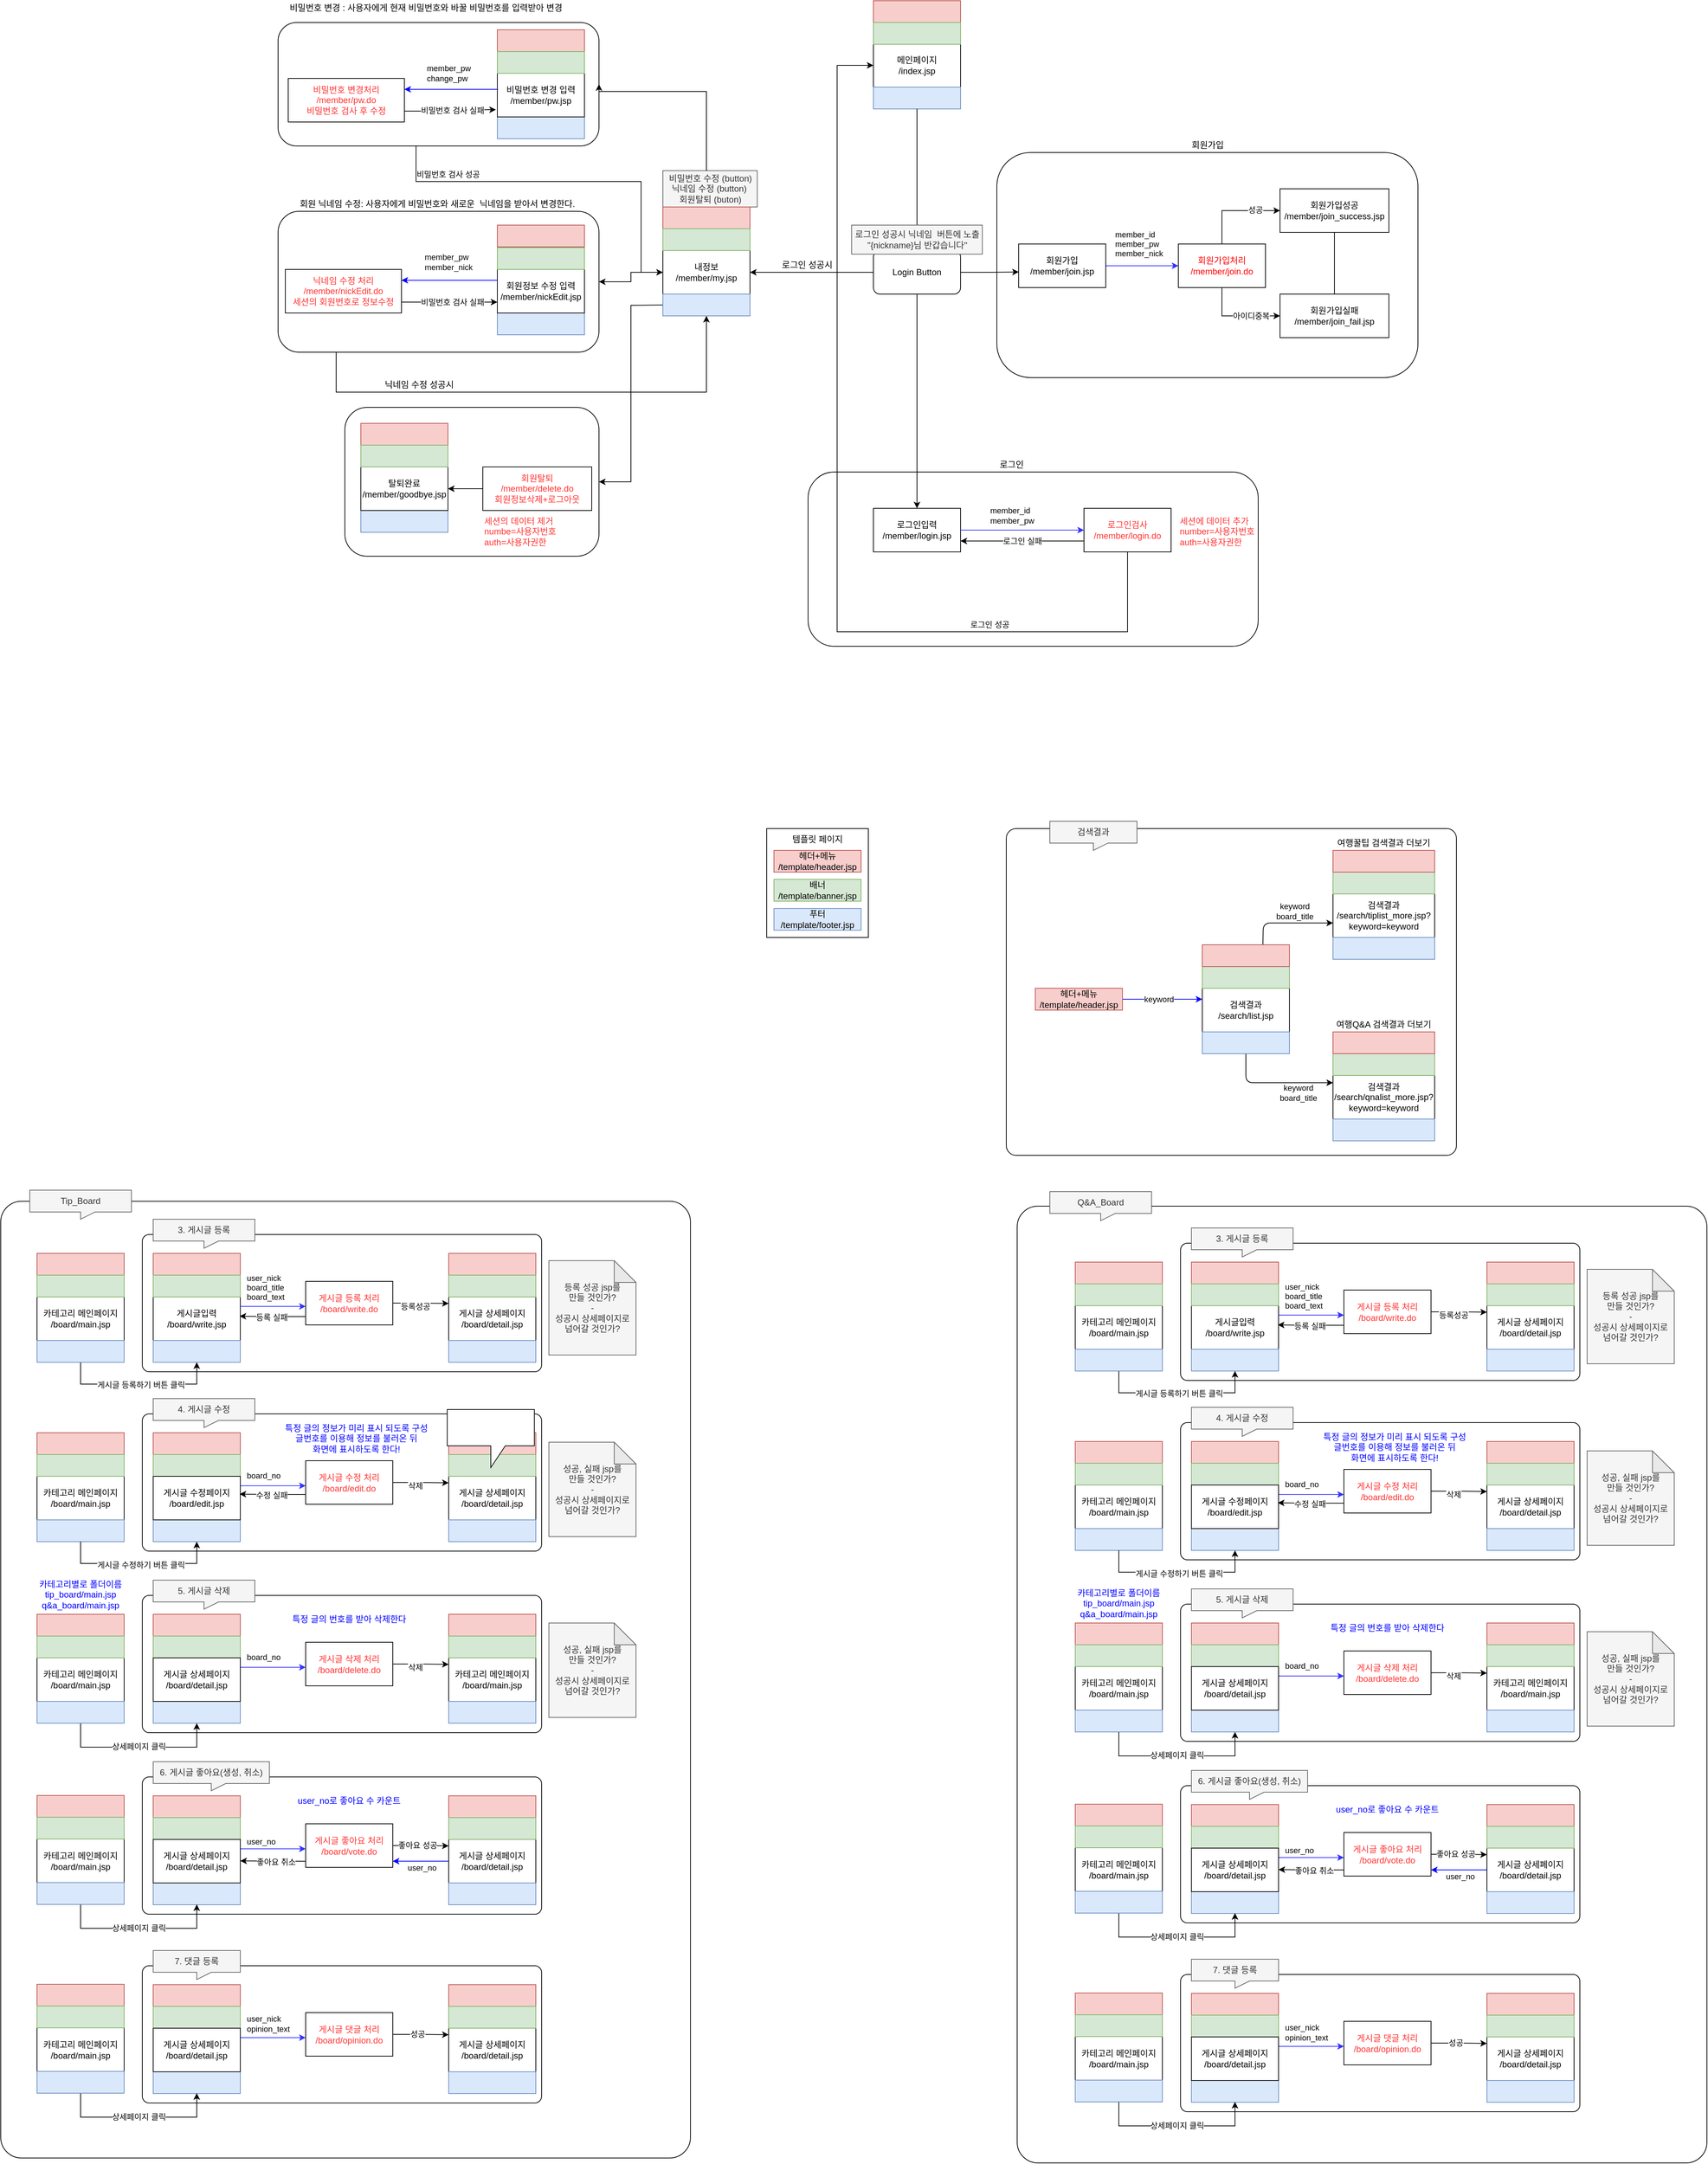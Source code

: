 <mxfile version="14.1.8" type="github">
  <diagram id="ZsBfRqcbH99QROAvJv4S" name="Page-1">
    <mxGraphModel dx="2579" dy="2941" grid="1" gridSize="10" guides="1" tooltips="1" connect="1" arrows="1" fold="1" page="1" pageScale="1" pageWidth="1654" pageHeight="2336" math="0" shadow="0">
      <root>
        <mxCell id="0" />
        <mxCell id="1" parent="0" />
        <mxCell id="gZ8JV7jaEIuzKvq_sZsB-57" value="" style="edgeStyle=orthogonalEdgeStyle;rounded=0;orthogonalLoop=1;jettySize=auto;html=1;fontColor=#000000;entryX=0.5;entryY=1;entryDx=0;entryDy=0;exitX=0.5;exitY=1;exitDx=0;exitDy=0;" parent="1" source="gZ8JV7jaEIuzKvq_sZsB-60" edge="1">
          <mxGeometry x="-910" as="geometry">
            <Array as="points">
              <mxPoint x="-390" y="600" />
              <mxPoint x="-770" y="600" />
            </Array>
            <mxPoint x="-770" y="490" as="targetPoint" />
          </mxGeometry>
        </mxCell>
        <mxCell id="gZ8JV7jaEIuzKvq_sZsB-58" value="로그인 성공" style="edgeLabel;html=1;align=center;verticalAlign=middle;resizable=0;points=[];fontColor=#000000;" parent="gZ8JV7jaEIuzKvq_sZsB-57" vertex="1" connectable="0">
          <mxGeometry x="-0.236" y="1" relative="1" as="geometry">
            <mxPoint as="offset" />
          </mxGeometry>
        </mxCell>
        <mxCell id="neTCyWTe7GElDIo69KQn-395" value="" style="group" vertex="1" connectable="0" parent="1">
          <mxGeometry x="-70" width="140" height="150" as="geometry" />
        </mxCell>
        <mxCell id="gZ8JV7jaEIuzKvq_sZsB-1" value="" style="rounded=0;whiteSpace=wrap;html=1;" parent="neTCyWTe7GElDIo69KQn-395" vertex="1">
          <mxGeometry width="140" height="150" as="geometry" />
        </mxCell>
        <mxCell id="gZ8JV7jaEIuzKvq_sZsB-2" value="헤더+메뉴&lt;br&gt;/template/header.jsp" style="rounded=0;whiteSpace=wrap;html=1;fillColor=#f8cecc;strokeColor=#b85450;" parent="neTCyWTe7GElDIo69KQn-395" vertex="1">
          <mxGeometry x="10" y="30" width="120" height="30" as="geometry" />
        </mxCell>
        <mxCell id="gZ8JV7jaEIuzKvq_sZsB-3" value="배너&lt;br&gt;/template/banner.jsp" style="rounded=0;whiteSpace=wrap;html=1;fillColor=#d5e8d4;strokeColor=#82b366;" parent="neTCyWTe7GElDIo69KQn-395" vertex="1">
          <mxGeometry x="10" y="70" width="120" height="30" as="geometry" />
        </mxCell>
        <mxCell id="gZ8JV7jaEIuzKvq_sZsB-4" value="푸터&lt;br&gt;/template/footer.jsp" style="rounded=0;whiteSpace=wrap;html=1;fillColor=#dae8fc;strokeColor=#6c8ebf;" parent="neTCyWTe7GElDIo69KQn-395" vertex="1">
          <mxGeometry x="10" y="110" width="120" height="30" as="geometry" />
        </mxCell>
        <mxCell id="gZ8JV7jaEIuzKvq_sZsB-5" value="템플릿 페이지" style="text;html=1;strokeColor=none;fillColor=none;align=center;verticalAlign=middle;whiteSpace=wrap;rounded=0;" parent="neTCyWTe7GElDIo69KQn-395" vertex="1">
          <mxGeometry x="30" y="5" width="80" height="20" as="geometry" />
        </mxCell>
        <mxCell id="neTCyWTe7GElDIo69KQn-397" value="" style="group" vertex="1" connectable="0" parent="1">
          <mxGeometry x="-1110" y="538" width="920" height="1260" as="geometry" />
        </mxCell>
        <mxCell id="neTCyWTe7GElDIo69KQn-762" value="" style="rounded=1;whiteSpace=wrap;html=1;arcSize=3;" vertex="1" parent="neTCyWTe7GElDIo69KQn-397">
          <mxGeometry x="-15" y="-24.75" width="950" height="1317.5" as="geometry" />
        </mxCell>
        <mxCell id="neTCyWTe7GElDIo69KQn-398" value="" style="rounded=1;whiteSpace=wrap;html=1;strokeColor=#000000;fontColor=#000000;align=left;arcSize=5;" vertex="1" parent="neTCyWTe7GElDIo69KQn-397">
          <mxGeometry x="180" y="21" width="550" height="189" as="geometry" />
        </mxCell>
        <mxCell id="neTCyWTe7GElDIo69KQn-399" value="3. 게시글 등록" style="shape=callout;whiteSpace=wrap;html=1;perimeter=calloutPerimeter;align=center;fillColor=#f5f5f5;strokeColor=#666666;fontColor=#333333;position2=0.5;size=10;position=0.5;" vertex="1" parent="neTCyWTe7GElDIo69KQn-397">
          <mxGeometry x="195" width="140" height="40" as="geometry" />
        </mxCell>
        <mxCell id="neTCyWTe7GElDIo69KQn-400" value="" style="rounded=0;whiteSpace=wrap;html=1;fillColor=#f8cecc;strokeColor=#b85450;" vertex="1" parent="neTCyWTe7GElDIo69KQn-397">
          <mxGeometry x="195" y="47" width="120" height="30" as="geometry" />
        </mxCell>
        <mxCell id="neTCyWTe7GElDIo69KQn-401" value="게시글입력&lt;br&gt;/board/write.jsp" style="rounded=0;whiteSpace=wrap;html=1;" vertex="1" parent="neTCyWTe7GElDIo69KQn-397">
          <mxGeometry x="195" y="107" width="120" height="60" as="geometry" />
        </mxCell>
        <mxCell id="neTCyWTe7GElDIo69KQn-402" value="" style="rounded=0;whiteSpace=wrap;html=1;fillColor=#dae8fc;strokeColor=#6c8ebf;" vertex="1" parent="neTCyWTe7GElDIo69KQn-397">
          <mxGeometry x="195" y="167" width="120" height="30" as="geometry" />
        </mxCell>
        <mxCell id="neTCyWTe7GElDIo69KQn-403" value="" style="rounded=0;whiteSpace=wrap;html=1;fillColor=#d5e8d4;strokeColor=#82b366;" vertex="1" parent="neTCyWTe7GElDIo69KQn-397">
          <mxGeometry x="195" y="77" width="120" height="30" as="geometry" />
        </mxCell>
        <mxCell id="neTCyWTe7GElDIo69KQn-404" value="게시글 등록 처리&lt;br&gt;/board/write.do" style="rounded=0;whiteSpace=wrap;html=1;fontColor=#FF3333;" vertex="1" parent="neTCyWTe7GElDIo69KQn-397">
          <mxGeometry x="405" y="85.5" width="120" height="60" as="geometry" />
        </mxCell>
        <mxCell id="neTCyWTe7GElDIo69KQn-405" value="" style="edgeStyle=orthogonalEdgeStyle;rounded=0;orthogonalLoop=1;jettySize=auto;html=1;strokeColor=#3333FF;" edge="1" parent="neTCyWTe7GElDIo69KQn-397">
          <mxGeometry x="-45" y="-623" as="geometry">
            <mxPoint x="315" y="120" as="sourcePoint" />
            <mxPoint x="405" y="120" as="targetPoint" />
            <Array as="points">
              <mxPoint x="375" y="120" />
              <mxPoint x="375" y="120" />
            </Array>
          </mxGeometry>
        </mxCell>
        <mxCell id="neTCyWTe7GElDIo69KQn-406" value="user_nick&lt;br&gt;board_title&lt;br&gt;board_text" style="edgeLabel;html=1;align=left;verticalAlign=middle;resizable=0;points=[];" vertex="1" connectable="0" parent="neTCyWTe7GElDIo69KQn-405">
          <mxGeometry x="-0.193" y="-1" relative="1" as="geometry">
            <mxPoint x="-30" y="-27" as="offset" />
          </mxGeometry>
        </mxCell>
        <mxCell id="neTCyWTe7GElDIo69KQn-407" value="" style="rounded=0;whiteSpace=wrap;html=1;fillColor=#f8cecc;strokeColor=#b85450;" vertex="1" parent="neTCyWTe7GElDIo69KQn-397">
          <mxGeometry x="602" y="47" width="120" height="30" as="geometry" />
        </mxCell>
        <mxCell id="neTCyWTe7GElDIo69KQn-408" value="게시글 상세페이지&lt;br&gt;/board/detail.jsp" style="rounded=0;whiteSpace=wrap;html=1;" vertex="1" parent="neTCyWTe7GElDIo69KQn-397">
          <mxGeometry x="602" y="107" width="120" height="60" as="geometry" />
        </mxCell>
        <mxCell id="neTCyWTe7GElDIo69KQn-409" style="edgeStyle=orthogonalEdgeStyle;rounded=0;orthogonalLoop=1;jettySize=auto;html=1;exitX=1;exitY=0.5;exitDx=0;exitDy=0;entryX=0;entryY=0.15;entryDx=0;entryDy=0;entryPerimeter=0;" edge="1" parent="neTCyWTe7GElDIo69KQn-397" source="neTCyWTe7GElDIo69KQn-404" target="neTCyWTe7GElDIo69KQn-408">
          <mxGeometry x="-45" y="-623" as="geometry">
            <Array as="points">
              <mxPoint x="565" y="116" />
              <mxPoint x="565" y="116" />
            </Array>
          </mxGeometry>
        </mxCell>
        <mxCell id="neTCyWTe7GElDIo69KQn-410" value="등록성공" style="edgeLabel;html=1;align=center;verticalAlign=middle;resizable=0;points=[];" vertex="1" connectable="0" parent="neTCyWTe7GElDIo69KQn-409">
          <mxGeometry x="-0.205" y="-4" relative="1" as="geometry">
            <mxPoint as="offset" />
          </mxGeometry>
        </mxCell>
        <mxCell id="neTCyWTe7GElDIo69KQn-411" value="" style="rounded=0;whiteSpace=wrap;html=1;fillColor=#dae8fc;strokeColor=#6c8ebf;" vertex="1" parent="neTCyWTe7GElDIo69KQn-397">
          <mxGeometry x="602" y="167" width="120" height="30" as="geometry" />
        </mxCell>
        <mxCell id="neTCyWTe7GElDIo69KQn-412" value="" style="rounded=0;whiteSpace=wrap;html=1;fillColor=#d5e8d4;strokeColor=#82b366;" vertex="1" parent="neTCyWTe7GElDIo69KQn-397">
          <mxGeometry x="602" y="77" width="120" height="30" as="geometry" />
        </mxCell>
        <mxCell id="neTCyWTe7GElDIo69KQn-413" value="" style="rounded=0;whiteSpace=wrap;html=1;fillColor=#f8cecc;strokeColor=#b85450;" vertex="1" parent="neTCyWTe7GElDIo69KQn-397">
          <mxGeometry x="35" y="47" width="120" height="30" as="geometry" />
        </mxCell>
        <mxCell id="neTCyWTe7GElDIo69KQn-414" value="카테고리 메인페이지&lt;br&gt;/board/main.jsp" style="rounded=0;whiteSpace=wrap;html=1;" vertex="1" parent="neTCyWTe7GElDIo69KQn-397">
          <mxGeometry x="35" y="107" width="120" height="60" as="geometry" />
        </mxCell>
        <mxCell id="neTCyWTe7GElDIo69KQn-415" style="edgeStyle=orthogonalEdgeStyle;rounded=0;orthogonalLoop=1;jettySize=auto;html=1;exitX=0.5;exitY=1;exitDx=0;exitDy=0;entryX=0.5;entryY=1;entryDx=0;entryDy=0;" edge="1" parent="neTCyWTe7GElDIo69KQn-397" source="neTCyWTe7GElDIo69KQn-417" target="neTCyWTe7GElDIo69KQn-402">
          <mxGeometry x="-45" y="-623" as="geometry">
            <Array as="points">
              <mxPoint x="95" y="227" />
              <mxPoint x="255" y="227" />
            </Array>
          </mxGeometry>
        </mxCell>
        <mxCell id="neTCyWTe7GElDIo69KQn-416" value="게시글 등록하기 버튼 클릭" style="edgeLabel;html=1;align=center;verticalAlign=middle;resizable=0;points=[];" vertex="1" connectable="0" parent="neTCyWTe7GElDIo69KQn-415">
          <mxGeometry x="-0.27" y="-1" relative="1" as="geometry">
            <mxPoint x="32" as="offset" />
          </mxGeometry>
        </mxCell>
        <mxCell id="neTCyWTe7GElDIo69KQn-417" value="" style="rounded=0;whiteSpace=wrap;html=1;fillColor=#dae8fc;strokeColor=#6c8ebf;" vertex="1" parent="neTCyWTe7GElDIo69KQn-397">
          <mxGeometry x="35" y="167" width="120" height="30" as="geometry" />
        </mxCell>
        <mxCell id="neTCyWTe7GElDIo69KQn-418" value="" style="rounded=0;whiteSpace=wrap;html=1;fillColor=#d5e8d4;strokeColor=#82b366;" vertex="1" parent="neTCyWTe7GElDIo69KQn-397">
          <mxGeometry x="35" y="77" width="120" height="30" as="geometry" />
        </mxCell>
        <mxCell id="neTCyWTe7GElDIo69KQn-419" value="" style="rounded=1;whiteSpace=wrap;html=1;strokeColor=#000000;fontColor=#000000;align=left;arcSize=5;" vertex="1" parent="neTCyWTe7GElDIo69KQn-397">
          <mxGeometry x="180" y="268" width="550" height="189" as="geometry" />
        </mxCell>
        <mxCell id="neTCyWTe7GElDIo69KQn-420" value="4. 게시글 수정" style="shape=callout;whiteSpace=wrap;html=1;perimeter=calloutPerimeter;align=center;fillColor=#f5f5f5;strokeColor=#666666;fontColor=#333333;position2=0.5;size=10;position=0.5;" vertex="1" parent="neTCyWTe7GElDIo69KQn-397">
          <mxGeometry x="195" y="247" width="140" height="40" as="geometry" />
        </mxCell>
        <mxCell id="neTCyWTe7GElDIo69KQn-421" value="" style="rounded=0;whiteSpace=wrap;html=1;fillColor=#f8cecc;strokeColor=#b85450;" vertex="1" parent="neTCyWTe7GElDIo69KQn-397">
          <mxGeometry x="195" y="294" width="120" height="30" as="geometry" />
        </mxCell>
        <mxCell id="neTCyWTe7GElDIo69KQn-422" value="" style="rounded=0;whiteSpace=wrap;html=1;fillColor=#dae8fc;strokeColor=#6c8ebf;" vertex="1" parent="neTCyWTe7GElDIo69KQn-397">
          <mxGeometry x="195" y="414" width="120" height="30" as="geometry" />
        </mxCell>
        <mxCell id="neTCyWTe7GElDIo69KQn-423" value="" style="rounded=0;whiteSpace=wrap;html=1;fillColor=#d5e8d4;strokeColor=#82b366;" vertex="1" parent="neTCyWTe7GElDIo69KQn-397">
          <mxGeometry x="195" y="324" width="120" height="30" as="geometry" />
        </mxCell>
        <mxCell id="neTCyWTe7GElDIo69KQn-424" value="게시글 수정 처리&lt;br&gt;/board/edit.do" style="rounded=0;whiteSpace=wrap;html=1;fontColor=#FF3333;" vertex="1" parent="neTCyWTe7GElDIo69KQn-397">
          <mxGeometry x="405" y="332.5" width="120" height="60" as="geometry" />
        </mxCell>
        <mxCell id="neTCyWTe7GElDIo69KQn-425" value="" style="edgeStyle=orthogonalEdgeStyle;rounded=0;orthogonalLoop=1;jettySize=auto;html=1;strokeColor=#3333FF;" edge="1" parent="neTCyWTe7GElDIo69KQn-397">
          <mxGeometry x="-45" y="-623" as="geometry">
            <mxPoint x="315" y="367" as="sourcePoint" />
            <mxPoint x="405" y="367" as="targetPoint" />
            <Array as="points">
              <mxPoint x="375" y="367" />
              <mxPoint x="375" y="367" />
            </Array>
          </mxGeometry>
        </mxCell>
        <mxCell id="neTCyWTe7GElDIo69KQn-426" value="board_no" style="edgeLabel;html=1;align=left;verticalAlign=middle;resizable=0;points=[];" vertex="1" connectable="0" parent="neTCyWTe7GElDIo69KQn-425">
          <mxGeometry x="-0.193" y="-1" relative="1" as="geometry">
            <mxPoint x="-30" y="-15" as="offset" />
          </mxGeometry>
        </mxCell>
        <mxCell id="neTCyWTe7GElDIo69KQn-427" value="" style="rounded=0;whiteSpace=wrap;html=1;fillColor=#f8cecc;strokeColor=#b85450;" vertex="1" parent="neTCyWTe7GElDIo69KQn-397">
          <mxGeometry x="602" y="294" width="120" height="30" as="geometry" />
        </mxCell>
        <mxCell id="neTCyWTe7GElDIo69KQn-428" value="게시글 상세페이지&lt;br&gt;/board/detail.jsp" style="rounded=0;whiteSpace=wrap;html=1;" vertex="1" parent="neTCyWTe7GElDIo69KQn-397">
          <mxGeometry x="602" y="354" width="120" height="60" as="geometry" />
        </mxCell>
        <mxCell id="neTCyWTe7GElDIo69KQn-429" style="edgeStyle=orthogonalEdgeStyle;rounded=0;orthogonalLoop=1;jettySize=auto;html=1;exitX=1;exitY=0.5;exitDx=0;exitDy=0;entryX=0;entryY=0.15;entryDx=0;entryDy=0;entryPerimeter=0;" edge="1" parent="neTCyWTe7GElDIo69KQn-397" source="neTCyWTe7GElDIo69KQn-424" target="neTCyWTe7GElDIo69KQn-428">
          <mxGeometry x="-45" y="-623" as="geometry">
            <Array as="points">
              <mxPoint x="565" y="363" />
              <mxPoint x="565" y="363" />
            </Array>
          </mxGeometry>
        </mxCell>
        <mxCell id="neTCyWTe7GElDIo69KQn-430" value="삭제" style="edgeLabel;html=1;align=center;verticalAlign=middle;resizable=0;points=[];" vertex="1" connectable="0" parent="neTCyWTe7GElDIo69KQn-429">
          <mxGeometry x="-0.205" y="-4" relative="1" as="geometry">
            <mxPoint as="offset" />
          </mxGeometry>
        </mxCell>
        <mxCell id="neTCyWTe7GElDIo69KQn-431" value="" style="rounded=0;whiteSpace=wrap;html=1;fillColor=#dae8fc;strokeColor=#6c8ebf;" vertex="1" parent="neTCyWTe7GElDIo69KQn-397">
          <mxGeometry x="602" y="414" width="120" height="30" as="geometry" />
        </mxCell>
        <mxCell id="neTCyWTe7GElDIo69KQn-432" value="" style="rounded=0;whiteSpace=wrap;html=1;fillColor=#d5e8d4;strokeColor=#82b366;" vertex="1" parent="neTCyWTe7GElDIo69KQn-397">
          <mxGeometry x="602" y="324" width="120" height="30" as="geometry" />
        </mxCell>
        <mxCell id="neTCyWTe7GElDIo69KQn-433" value="" style="rounded=0;whiteSpace=wrap;html=1;fillColor=#f8cecc;strokeColor=#b85450;" vertex="1" parent="neTCyWTe7GElDIo69KQn-397">
          <mxGeometry x="35" y="294" width="120" height="30" as="geometry" />
        </mxCell>
        <mxCell id="neTCyWTe7GElDIo69KQn-434" value="카테고리 메인페이지&lt;br&gt;/board/main.jsp" style="rounded=0;whiteSpace=wrap;html=1;" vertex="1" parent="neTCyWTe7GElDIo69KQn-397">
          <mxGeometry x="35" y="354" width="120" height="60" as="geometry" />
        </mxCell>
        <mxCell id="neTCyWTe7GElDIo69KQn-435" value="" style="rounded=0;whiteSpace=wrap;html=1;fillColor=#dae8fc;strokeColor=#6c8ebf;" vertex="1" parent="neTCyWTe7GElDIo69KQn-397">
          <mxGeometry x="35" y="414" width="120" height="30" as="geometry" />
        </mxCell>
        <mxCell id="neTCyWTe7GElDIo69KQn-436" value="" style="rounded=0;whiteSpace=wrap;html=1;fillColor=#d5e8d4;strokeColor=#82b366;" vertex="1" parent="neTCyWTe7GElDIo69KQn-397">
          <mxGeometry x="35" y="324" width="120" height="30" as="geometry" />
        </mxCell>
        <mxCell id="neTCyWTe7GElDIo69KQn-437" value="게시글 수정페이지&lt;br&gt;/board/edit.jsp" style="rounded=0;whiteSpace=wrap;html=1;" vertex="1" parent="neTCyWTe7GElDIo69KQn-397">
          <mxGeometry x="195" y="354" width="120" height="60" as="geometry" />
        </mxCell>
        <mxCell id="neTCyWTe7GElDIo69KQn-438" value="성공, 실패 jsp를&lt;br&gt;만들 것인가?&lt;br&gt;-&lt;br&gt;성공시 상세페이지로&lt;br&gt;넘어갈 것인가?" style="shape=note;whiteSpace=wrap;html=1;backgroundOutline=1;darkOpacity=0.05;align=center;fillColor=#f5f5f5;strokeColor=#666666;fontColor=#333333;" vertex="1" parent="neTCyWTe7GElDIo69KQn-397">
          <mxGeometry x="740" y="307" width="120" height="130" as="geometry" />
        </mxCell>
        <mxCell id="neTCyWTe7GElDIo69KQn-439" value="등록 성공 jsp를&lt;br&gt;만들 것인가?&lt;br&gt;-&lt;br&gt;성공시 상세페이지로&lt;br&gt;넘어갈 것인가?" style="shape=note;whiteSpace=wrap;html=1;backgroundOutline=1;darkOpacity=0.05;align=center;fillColor=#f5f5f5;strokeColor=#666666;fontColor=#333333;" vertex="1" parent="neTCyWTe7GElDIo69KQn-397">
          <mxGeometry x="740" y="57" width="120" height="130" as="geometry" />
        </mxCell>
        <mxCell id="neTCyWTe7GElDIo69KQn-440" value="" style="rounded=1;whiteSpace=wrap;html=1;strokeColor=#000000;fontColor=#000000;align=left;arcSize=5;" vertex="1" parent="neTCyWTe7GElDIo69KQn-397">
          <mxGeometry x="180" y="518" width="550" height="189" as="geometry" />
        </mxCell>
        <mxCell id="neTCyWTe7GElDIo69KQn-441" value="5. 게시글 삭제" style="shape=callout;whiteSpace=wrap;html=1;perimeter=calloutPerimeter;align=center;fillColor=#f5f5f5;strokeColor=#666666;fontColor=#333333;position2=0.5;size=10;position=0.5;" vertex="1" parent="neTCyWTe7GElDIo69KQn-397">
          <mxGeometry x="195" y="497" width="140" height="40" as="geometry" />
        </mxCell>
        <mxCell id="neTCyWTe7GElDIo69KQn-442" value="" style="rounded=0;whiteSpace=wrap;html=1;fillColor=#f8cecc;strokeColor=#b85450;" vertex="1" parent="neTCyWTe7GElDIo69KQn-397">
          <mxGeometry x="195" y="544" width="120" height="30" as="geometry" />
        </mxCell>
        <mxCell id="neTCyWTe7GElDIo69KQn-443" value="" style="rounded=0;whiteSpace=wrap;html=1;fillColor=#dae8fc;strokeColor=#6c8ebf;" vertex="1" parent="neTCyWTe7GElDIo69KQn-397">
          <mxGeometry x="195" y="664" width="120" height="30" as="geometry" />
        </mxCell>
        <mxCell id="neTCyWTe7GElDIo69KQn-444" value="" style="rounded=0;whiteSpace=wrap;html=1;fillColor=#d5e8d4;strokeColor=#82b366;" vertex="1" parent="neTCyWTe7GElDIo69KQn-397">
          <mxGeometry x="195" y="574" width="120" height="30" as="geometry" />
        </mxCell>
        <mxCell id="neTCyWTe7GElDIo69KQn-445" value="게시글 삭제 처리&lt;br&gt;/board/delete.do" style="rounded=0;whiteSpace=wrap;html=1;fontColor=#FF3333;" vertex="1" parent="neTCyWTe7GElDIo69KQn-397">
          <mxGeometry x="405" y="582.5" width="120" height="60" as="geometry" />
        </mxCell>
        <mxCell id="neTCyWTe7GElDIo69KQn-446" value="" style="edgeStyle=orthogonalEdgeStyle;rounded=0;orthogonalLoop=1;jettySize=auto;html=1;strokeColor=#3333FF;" edge="1" parent="neTCyWTe7GElDIo69KQn-397">
          <mxGeometry x="-45" y="-623" as="geometry">
            <mxPoint x="315" y="617" as="sourcePoint" />
            <mxPoint x="405" y="617" as="targetPoint" />
            <Array as="points">
              <mxPoint x="375" y="617" />
              <mxPoint x="375" y="617" />
            </Array>
          </mxGeometry>
        </mxCell>
        <mxCell id="neTCyWTe7GElDIo69KQn-447" value="board_no" style="edgeLabel;html=1;align=left;verticalAlign=middle;resizable=0;points=[];" vertex="1" connectable="0" parent="neTCyWTe7GElDIo69KQn-446">
          <mxGeometry x="-0.193" y="-1" relative="1" as="geometry">
            <mxPoint x="-30" y="-15" as="offset" />
          </mxGeometry>
        </mxCell>
        <mxCell id="neTCyWTe7GElDIo69KQn-448" value="" style="rounded=0;whiteSpace=wrap;html=1;fillColor=#f8cecc;strokeColor=#b85450;" vertex="1" parent="neTCyWTe7GElDIo69KQn-397">
          <mxGeometry x="602" y="544" width="120" height="30" as="geometry" />
        </mxCell>
        <mxCell id="neTCyWTe7GElDIo69KQn-449" value="&lt;span&gt;카테고리 메인페이지&lt;/span&gt;&lt;br&gt;&lt;span&gt;/board/main.jsp&lt;/span&gt;" style="rounded=0;whiteSpace=wrap;html=1;" vertex="1" parent="neTCyWTe7GElDIo69KQn-397">
          <mxGeometry x="602" y="604" width="120" height="60" as="geometry" />
        </mxCell>
        <mxCell id="neTCyWTe7GElDIo69KQn-450" style="edgeStyle=orthogonalEdgeStyle;rounded=0;orthogonalLoop=1;jettySize=auto;html=1;exitX=1;exitY=0.5;exitDx=0;exitDy=0;entryX=0;entryY=0.15;entryDx=0;entryDy=0;entryPerimeter=0;" edge="1" parent="neTCyWTe7GElDIo69KQn-397" source="neTCyWTe7GElDIo69KQn-445" target="neTCyWTe7GElDIo69KQn-449">
          <mxGeometry x="-45" y="-623" as="geometry">
            <Array as="points">
              <mxPoint x="565" y="613" />
              <mxPoint x="565" y="613" />
            </Array>
          </mxGeometry>
        </mxCell>
        <mxCell id="neTCyWTe7GElDIo69KQn-451" value="삭제" style="edgeLabel;html=1;align=center;verticalAlign=middle;resizable=0;points=[];" vertex="1" connectable="0" parent="neTCyWTe7GElDIo69KQn-450">
          <mxGeometry x="-0.205" y="-4" relative="1" as="geometry">
            <mxPoint as="offset" />
          </mxGeometry>
        </mxCell>
        <mxCell id="neTCyWTe7GElDIo69KQn-452" value="" style="rounded=0;whiteSpace=wrap;html=1;fillColor=#dae8fc;strokeColor=#6c8ebf;" vertex="1" parent="neTCyWTe7GElDIo69KQn-397">
          <mxGeometry x="602" y="664" width="120" height="30" as="geometry" />
        </mxCell>
        <mxCell id="neTCyWTe7GElDIo69KQn-453" value="" style="rounded=0;whiteSpace=wrap;html=1;fillColor=#d5e8d4;strokeColor=#82b366;" vertex="1" parent="neTCyWTe7GElDIo69KQn-397">
          <mxGeometry x="602" y="574" width="120" height="30" as="geometry" />
        </mxCell>
        <mxCell id="neTCyWTe7GElDIo69KQn-454" value="" style="rounded=0;whiteSpace=wrap;html=1;fillColor=#f8cecc;strokeColor=#b85450;" vertex="1" parent="neTCyWTe7GElDIo69KQn-397">
          <mxGeometry x="35" y="544" width="120" height="30" as="geometry" />
        </mxCell>
        <mxCell id="neTCyWTe7GElDIo69KQn-455" value="카테고리 메인페이지&lt;br&gt;/board/main.jsp" style="rounded=0;whiteSpace=wrap;html=1;" vertex="1" parent="neTCyWTe7GElDIo69KQn-397">
          <mxGeometry x="35" y="604" width="120" height="60" as="geometry" />
        </mxCell>
        <mxCell id="neTCyWTe7GElDIo69KQn-456" style="edgeStyle=orthogonalEdgeStyle;rounded=0;orthogonalLoop=1;jettySize=auto;html=1;exitX=0.5;exitY=1;exitDx=0;exitDy=0;entryX=0.5;entryY=1;entryDx=0;entryDy=0;" edge="1" parent="neTCyWTe7GElDIo69KQn-397" source="neTCyWTe7GElDIo69KQn-458" target="neTCyWTe7GElDIo69KQn-443">
          <mxGeometry x="-45" y="-623" as="geometry">
            <Array as="points">
              <mxPoint x="95" y="727" />
              <mxPoint x="255" y="727" />
            </Array>
          </mxGeometry>
        </mxCell>
        <mxCell id="neTCyWTe7GElDIo69KQn-457" value="상세페이지 클릭" style="edgeLabel;html=1;align=center;verticalAlign=middle;resizable=0;points=[];" vertex="1" connectable="0" parent="neTCyWTe7GElDIo69KQn-456">
          <mxGeometry x="0.203" y="1" relative="1" as="geometry">
            <mxPoint x="-23" as="offset" />
          </mxGeometry>
        </mxCell>
        <mxCell id="neTCyWTe7GElDIo69KQn-458" value="" style="rounded=0;whiteSpace=wrap;html=1;fillColor=#dae8fc;strokeColor=#6c8ebf;" vertex="1" parent="neTCyWTe7GElDIo69KQn-397">
          <mxGeometry x="35" y="664" width="120" height="30" as="geometry" />
        </mxCell>
        <mxCell id="neTCyWTe7GElDIo69KQn-459" value="" style="rounded=0;whiteSpace=wrap;html=1;fillColor=#d5e8d4;strokeColor=#82b366;" vertex="1" parent="neTCyWTe7GElDIo69KQn-397">
          <mxGeometry x="35" y="574" width="120" height="30" as="geometry" />
        </mxCell>
        <mxCell id="neTCyWTe7GElDIo69KQn-460" value="게시글 상세페이지&lt;br&gt;/board/detail.jsp" style="rounded=0;whiteSpace=wrap;html=1;" vertex="1" parent="neTCyWTe7GElDIo69KQn-397">
          <mxGeometry x="195" y="604" width="120" height="60" as="geometry" />
        </mxCell>
        <mxCell id="neTCyWTe7GElDIo69KQn-461" value="성공, 실패 jsp를&lt;br&gt;만들 것인가?&lt;br&gt;-&lt;br&gt;성공시 상세페이지로&lt;br&gt;넘어갈 것인가?" style="shape=note;whiteSpace=wrap;html=1;backgroundOutline=1;darkOpacity=0.05;align=center;fillColor=#f5f5f5;strokeColor=#666666;fontColor=#333333;" vertex="1" parent="neTCyWTe7GElDIo69KQn-397">
          <mxGeometry x="740" y="556" width="120" height="130" as="geometry" />
        </mxCell>
        <mxCell id="neTCyWTe7GElDIo69KQn-462" style="edgeStyle=orthogonalEdgeStyle;rounded=0;orthogonalLoop=1;jettySize=auto;html=1;exitX=0.5;exitY=1;exitDx=0;exitDy=0;entryX=0.5;entryY=1;entryDx=0;entryDy=0;" edge="1" parent="neTCyWTe7GElDIo69KQn-397">
          <mxGeometry x="-45" y="-623" as="geometry">
            <mxPoint x="95" y="444" as="sourcePoint" />
            <mxPoint x="255" y="444" as="targetPoint" />
            <Array as="points">
              <mxPoint x="95" y="474" />
              <mxPoint x="255" y="474" />
            </Array>
          </mxGeometry>
        </mxCell>
        <mxCell id="neTCyWTe7GElDIo69KQn-463" value="게시글 수정하기 버튼 클릭" style="edgeLabel;html=1;align=center;verticalAlign=middle;resizable=0;points=[];" vertex="1" connectable="0" parent="neTCyWTe7GElDIo69KQn-462">
          <mxGeometry x="-0.27" y="-1" relative="1" as="geometry">
            <mxPoint x="32" y="1" as="offset" />
          </mxGeometry>
        </mxCell>
        <mxCell id="neTCyWTe7GElDIo69KQn-464" style="edgeStyle=orthogonalEdgeStyle;rounded=0;orthogonalLoop=1;jettySize=auto;html=1;entryX=1;entryY=0.5;entryDx=0;entryDy=0;" edge="1" parent="neTCyWTe7GElDIo69KQn-397">
          <mxGeometry x="-45" y="-623" as="geometry">
            <mxPoint x="405" y="134" as="sourcePoint" />
            <mxPoint x="314" y="133.5" as="targetPoint" />
            <Array as="points">
              <mxPoint x="360" y="134" />
            </Array>
          </mxGeometry>
        </mxCell>
        <mxCell id="neTCyWTe7GElDIo69KQn-465" value="등록 실패" style="edgeLabel;html=1;align=center;verticalAlign=middle;resizable=0;points=[];" vertex="1" connectable="0" parent="neTCyWTe7GElDIo69KQn-464">
          <mxGeometry x="-0.28" y="2" relative="1" as="geometry">
            <mxPoint x="-14" y="-1" as="offset" />
          </mxGeometry>
        </mxCell>
        <mxCell id="neTCyWTe7GElDIo69KQn-466" style="edgeStyle=orthogonalEdgeStyle;rounded=0;orthogonalLoop=1;jettySize=auto;html=1;entryX=1;entryY=0.5;entryDx=0;entryDy=0;" edge="1" parent="neTCyWTe7GElDIo69KQn-397">
          <mxGeometry x="-45" y="-623" as="geometry">
            <mxPoint x="405" y="379" as="sourcePoint" />
            <mxPoint x="314" y="378.5" as="targetPoint" />
            <Array as="points">
              <mxPoint x="360" y="379" />
            </Array>
          </mxGeometry>
        </mxCell>
        <mxCell id="neTCyWTe7GElDIo69KQn-467" value="수정 실패" style="edgeLabel;html=1;align=center;verticalAlign=middle;resizable=0;points=[];" vertex="1" connectable="0" parent="neTCyWTe7GElDIo69KQn-466">
          <mxGeometry x="-0.28" y="2" relative="1" as="geometry">
            <mxPoint x="-14" y="-1" as="offset" />
          </mxGeometry>
        </mxCell>
        <mxCell id="neTCyWTe7GElDIo69KQn-468" value="특정 글의 정보가 미리 표시 되도록 구성&lt;br&gt;글번호를 이용해 정보를 불러온 뒤&lt;br&gt;화면에 표시하도록 한다!" style="text;html=1;strokeColor=none;fillColor=none;align=center;verticalAlign=middle;whiteSpace=wrap;rounded=0;fontStyle=0;fontColor=#0000FF;" vertex="1" parent="neTCyWTe7GElDIo69KQn-397">
          <mxGeometry x="365" y="270" width="220" height="64" as="geometry" />
        </mxCell>
        <mxCell id="neTCyWTe7GElDIo69KQn-469" value="특정 글의 번호를 받아 삭제한다" style="text;html=1;strokeColor=none;fillColor=none;align=center;verticalAlign=middle;whiteSpace=wrap;rounded=0;fontStyle=0;fontColor=#0000FF;" vertex="1" parent="neTCyWTe7GElDIo69KQn-397">
          <mxGeometry x="370" y="537" width="190" height="28.5" as="geometry" />
        </mxCell>
        <mxCell id="neTCyWTe7GElDIo69KQn-470" value="" style="rounded=1;whiteSpace=wrap;html=1;strokeColor=#000000;fontColor=#000000;align=left;arcSize=5;" vertex="1" parent="neTCyWTe7GElDIo69KQn-397">
          <mxGeometry x="180" y="768" width="550" height="189" as="geometry" />
        </mxCell>
        <mxCell id="neTCyWTe7GElDIo69KQn-471" value="6. 게시글 좋아요(생성, 취소)" style="shape=callout;whiteSpace=wrap;html=1;perimeter=calloutPerimeter;align=center;fillColor=#f5f5f5;strokeColor=#666666;fontColor=#333333;position2=0.5;size=10;position=0.5;" vertex="1" parent="neTCyWTe7GElDIo69KQn-397">
          <mxGeometry x="195" y="747" width="160" height="40" as="geometry" />
        </mxCell>
        <mxCell id="neTCyWTe7GElDIo69KQn-472" value="" style="rounded=0;whiteSpace=wrap;html=1;fillColor=#f8cecc;strokeColor=#b85450;" vertex="1" parent="neTCyWTe7GElDIo69KQn-397">
          <mxGeometry x="195" y="794" width="120" height="30" as="geometry" />
        </mxCell>
        <mxCell id="neTCyWTe7GElDIo69KQn-473" value="" style="rounded=0;whiteSpace=wrap;html=1;fillColor=#dae8fc;strokeColor=#6c8ebf;" vertex="1" parent="neTCyWTe7GElDIo69KQn-397">
          <mxGeometry x="195" y="914" width="120" height="30" as="geometry" />
        </mxCell>
        <mxCell id="neTCyWTe7GElDIo69KQn-474" value="" style="rounded=0;whiteSpace=wrap;html=1;fillColor=#d5e8d4;strokeColor=#82b366;" vertex="1" parent="neTCyWTe7GElDIo69KQn-397">
          <mxGeometry x="195" y="824" width="120" height="30" as="geometry" />
        </mxCell>
        <mxCell id="neTCyWTe7GElDIo69KQn-475" style="edgeStyle=orthogonalEdgeStyle;rounded=0;orthogonalLoop=1;jettySize=auto;html=1;exitX=0;exitY=0.75;exitDx=0;exitDy=0;entryX=1;entryY=0.383;entryDx=0;entryDy=0;entryPerimeter=0;" edge="1" parent="neTCyWTe7GElDIo69KQn-397">
          <mxGeometry x="-45" y="-623" as="geometry">
            <mxPoint x="405" y="884.1" as="sourcePoint" />
            <mxPoint x="315" y="883.58" as="targetPoint" />
            <Array as="points">
              <mxPoint x="315" y="884" />
            </Array>
          </mxGeometry>
        </mxCell>
        <mxCell id="neTCyWTe7GElDIo69KQn-476" value="좋아요 취소" style="edgeLabel;html=1;align=center;verticalAlign=middle;resizable=0;points=[];" vertex="1" connectable="0" parent="neTCyWTe7GElDIo69KQn-475">
          <mxGeometry x="-0.249" y="1" relative="1" as="geometry">
            <mxPoint x="-7" as="offset" />
          </mxGeometry>
        </mxCell>
        <mxCell id="neTCyWTe7GElDIo69KQn-477" value="게시글 좋아요 처리&lt;br&gt;/board/vote.do" style="rounded=0;whiteSpace=wrap;html=1;fontColor=#FF3333;" vertex="1" parent="neTCyWTe7GElDIo69KQn-397">
          <mxGeometry x="405" y="832.5" width="120" height="60" as="geometry" />
        </mxCell>
        <mxCell id="neTCyWTe7GElDIo69KQn-478" value="" style="edgeStyle=orthogonalEdgeStyle;rounded=0;orthogonalLoop=1;jettySize=auto;html=1;strokeColor=#3333FF;" edge="1" parent="neTCyWTe7GElDIo69KQn-397">
          <mxGeometry x="-45" y="-623" as="geometry">
            <mxPoint x="315" y="867" as="sourcePoint" />
            <mxPoint x="405" y="867" as="targetPoint" />
            <Array as="points">
              <mxPoint x="375" y="867" />
              <mxPoint x="375" y="867" />
            </Array>
          </mxGeometry>
        </mxCell>
        <mxCell id="neTCyWTe7GElDIo69KQn-479" value="user_no" style="edgeLabel;html=1;align=left;verticalAlign=middle;resizable=0;points=[];" vertex="1" connectable="0" parent="neTCyWTe7GElDIo69KQn-478">
          <mxGeometry x="-0.193" y="-1" relative="1" as="geometry">
            <mxPoint x="-30" y="-11" as="offset" />
          </mxGeometry>
        </mxCell>
        <mxCell id="neTCyWTe7GElDIo69KQn-480" value="" style="rounded=0;whiteSpace=wrap;html=1;fillColor=#f8cecc;strokeColor=#b85450;" vertex="1" parent="neTCyWTe7GElDIo69KQn-397">
          <mxGeometry x="602" y="794" width="120" height="30" as="geometry" />
        </mxCell>
        <mxCell id="neTCyWTe7GElDIo69KQn-481" style="edgeStyle=orthogonalEdgeStyle;rounded=0;orthogonalLoop=1;jettySize=auto;html=1;exitX=0;exitY=0.5;exitDx=0;exitDy=0;strokeColor=#0000FF;" edge="1" parent="neTCyWTe7GElDIo69KQn-397" source="neTCyWTe7GElDIo69KQn-483">
          <mxGeometry x="-45" y="-623" as="geometry">
            <mxPoint x="525" y="884" as="targetPoint" />
            <Array as="points">
              <mxPoint x="525" y="884" />
            </Array>
          </mxGeometry>
        </mxCell>
        <mxCell id="neTCyWTe7GElDIo69KQn-482" value="user_no" style="edgeLabel;html=1;align=center;verticalAlign=middle;resizable=0;points=[];" vertex="1" connectable="0" parent="neTCyWTe7GElDIo69KQn-481">
          <mxGeometry x="-0.329" relative="1" as="geometry">
            <mxPoint x="-11" y="8.5" as="offset" />
          </mxGeometry>
        </mxCell>
        <mxCell id="neTCyWTe7GElDIo69KQn-483" value="게시글 상세페이지&lt;br&gt;/board/detail.jsp" style="rounded=0;whiteSpace=wrap;html=1;" vertex="1" parent="neTCyWTe7GElDIo69KQn-397">
          <mxGeometry x="602" y="854" width="120" height="60" as="geometry" />
        </mxCell>
        <mxCell id="neTCyWTe7GElDIo69KQn-484" style="edgeStyle=orthogonalEdgeStyle;rounded=0;orthogonalLoop=1;jettySize=auto;html=1;exitX=1;exitY=0.5;exitDx=0;exitDy=0;entryX=0;entryY=0.15;entryDx=0;entryDy=0;entryPerimeter=0;" edge="1" parent="neTCyWTe7GElDIo69KQn-397" source="neTCyWTe7GElDIo69KQn-477" target="neTCyWTe7GElDIo69KQn-483">
          <mxGeometry x="-45" y="-623" as="geometry">
            <Array as="points">
              <mxPoint x="565" y="863" />
              <mxPoint x="565" y="863" />
            </Array>
          </mxGeometry>
        </mxCell>
        <mxCell id="neTCyWTe7GElDIo69KQn-485" value="좋아요 성공" style="edgeLabel;html=1;align=center;verticalAlign=middle;resizable=0;points=[];" vertex="1" connectable="0" parent="neTCyWTe7GElDIo69KQn-484">
          <mxGeometry x="-0.205" y="-4" relative="1" as="geometry">
            <mxPoint x="3" y="-5" as="offset" />
          </mxGeometry>
        </mxCell>
        <mxCell id="neTCyWTe7GElDIo69KQn-486" value="" style="rounded=0;whiteSpace=wrap;html=1;fillColor=#dae8fc;strokeColor=#6c8ebf;" vertex="1" parent="neTCyWTe7GElDIo69KQn-397">
          <mxGeometry x="602" y="914" width="120" height="30" as="geometry" />
        </mxCell>
        <mxCell id="neTCyWTe7GElDIo69KQn-487" value="" style="rounded=0;whiteSpace=wrap;html=1;fillColor=#d5e8d4;strokeColor=#82b366;" vertex="1" parent="neTCyWTe7GElDIo69KQn-397">
          <mxGeometry x="602" y="824" width="120" height="30" as="geometry" />
        </mxCell>
        <mxCell id="neTCyWTe7GElDIo69KQn-488" value="게시글 상세페이지&lt;br&gt;/board/detail.jsp" style="rounded=0;whiteSpace=wrap;html=1;" vertex="1" parent="neTCyWTe7GElDIo69KQn-397">
          <mxGeometry x="195" y="854" width="120" height="60" as="geometry" />
        </mxCell>
        <mxCell id="neTCyWTe7GElDIo69KQn-489" value="user_no로 좋아요 수 카운트" style="text;html=1;strokeColor=none;fillColor=none;align=center;verticalAlign=middle;whiteSpace=wrap;rounded=0;fontStyle=0;fontColor=#0000FF;" vertex="1" parent="neTCyWTe7GElDIo69KQn-397">
          <mxGeometry x="370" y="787" width="190" height="28.5" as="geometry" />
        </mxCell>
        <mxCell id="neTCyWTe7GElDIo69KQn-490" value="" style="rounded=0;whiteSpace=wrap;html=1;fillColor=#f8cecc;strokeColor=#b85450;" vertex="1" parent="neTCyWTe7GElDIo69KQn-397">
          <mxGeometry x="35" y="793.5" width="120" height="30" as="geometry" />
        </mxCell>
        <mxCell id="neTCyWTe7GElDIo69KQn-491" value="카테고리 메인페이지&lt;br&gt;/board/main.jsp" style="rounded=0;whiteSpace=wrap;html=1;" vertex="1" parent="neTCyWTe7GElDIo69KQn-397">
          <mxGeometry x="35" y="853.5" width="120" height="60" as="geometry" />
        </mxCell>
        <mxCell id="neTCyWTe7GElDIo69KQn-492" style="edgeStyle=orthogonalEdgeStyle;rounded=0;orthogonalLoop=1;jettySize=auto;html=1;exitX=0.5;exitY=1;exitDx=0;exitDy=0;entryX=0.5;entryY=1;entryDx=0;entryDy=0;" edge="1" parent="neTCyWTe7GElDIo69KQn-397" source="neTCyWTe7GElDIo69KQn-494">
          <mxGeometry x="-45" y="-623" as="geometry">
            <mxPoint x="255" y="943.5" as="targetPoint" />
            <Array as="points">
              <mxPoint x="95" y="976.5" />
              <mxPoint x="255" y="976.5" />
            </Array>
          </mxGeometry>
        </mxCell>
        <mxCell id="neTCyWTe7GElDIo69KQn-493" value="상세페이지 클릭" style="edgeLabel;html=1;align=center;verticalAlign=middle;resizable=0;points=[];" vertex="1" connectable="0" parent="neTCyWTe7GElDIo69KQn-492">
          <mxGeometry x="0.203" y="1" relative="1" as="geometry">
            <mxPoint x="-23" as="offset" />
          </mxGeometry>
        </mxCell>
        <mxCell id="neTCyWTe7GElDIo69KQn-494" value="" style="rounded=0;whiteSpace=wrap;html=1;fillColor=#dae8fc;strokeColor=#6c8ebf;" vertex="1" parent="neTCyWTe7GElDIo69KQn-397">
          <mxGeometry x="35" y="913.5" width="120" height="30" as="geometry" />
        </mxCell>
        <mxCell id="neTCyWTe7GElDIo69KQn-495" value="" style="rounded=0;whiteSpace=wrap;html=1;fillColor=#d5e8d4;strokeColor=#82b366;" vertex="1" parent="neTCyWTe7GElDIo69KQn-397">
          <mxGeometry x="35" y="823.5" width="120" height="30" as="geometry" />
        </mxCell>
        <mxCell id="neTCyWTe7GElDIo69KQn-496" value="" style="rounded=1;whiteSpace=wrap;html=1;strokeColor=#000000;fontColor=#000000;align=left;arcSize=5;" vertex="1" parent="neTCyWTe7GElDIo69KQn-397">
          <mxGeometry x="180" y="1028" width="550" height="189" as="geometry" />
        </mxCell>
        <mxCell id="neTCyWTe7GElDIo69KQn-497" value="7. 댓글 등록" style="shape=callout;whiteSpace=wrap;html=1;perimeter=calloutPerimeter;align=center;fillColor=#f5f5f5;strokeColor=#666666;fontColor=#333333;position2=0.5;size=10;position=0.5;" vertex="1" parent="neTCyWTe7GElDIo69KQn-397">
          <mxGeometry x="195" y="1007" width="120" height="40" as="geometry" />
        </mxCell>
        <mxCell id="neTCyWTe7GElDIo69KQn-498" value="" style="rounded=0;whiteSpace=wrap;html=1;fillColor=#f8cecc;strokeColor=#b85450;" vertex="1" parent="neTCyWTe7GElDIo69KQn-397">
          <mxGeometry x="195" y="1054" width="120" height="30" as="geometry" />
        </mxCell>
        <mxCell id="neTCyWTe7GElDIo69KQn-499" value="" style="rounded=0;whiteSpace=wrap;html=1;fillColor=#dae8fc;strokeColor=#6c8ebf;" vertex="1" parent="neTCyWTe7GElDIo69KQn-397">
          <mxGeometry x="195" y="1174" width="120" height="30" as="geometry" />
        </mxCell>
        <mxCell id="neTCyWTe7GElDIo69KQn-500" value="" style="rounded=0;whiteSpace=wrap;html=1;fillColor=#d5e8d4;strokeColor=#82b366;" vertex="1" parent="neTCyWTe7GElDIo69KQn-397">
          <mxGeometry x="195" y="1084" width="120" height="30" as="geometry" />
        </mxCell>
        <mxCell id="neTCyWTe7GElDIo69KQn-501" value="게시글 댓글 처리&lt;br&gt;/board/opinion.do" style="rounded=0;whiteSpace=wrap;html=1;fontColor=#FF3333;" vertex="1" parent="neTCyWTe7GElDIo69KQn-397">
          <mxGeometry x="405" y="1092.5" width="120" height="60" as="geometry" />
        </mxCell>
        <mxCell id="neTCyWTe7GElDIo69KQn-502" value="" style="edgeStyle=orthogonalEdgeStyle;rounded=0;orthogonalLoop=1;jettySize=auto;html=1;strokeColor=#3333FF;" edge="1" parent="neTCyWTe7GElDIo69KQn-397">
          <mxGeometry x="-45" y="-623" as="geometry">
            <mxPoint x="315" y="1127" as="sourcePoint" />
            <mxPoint x="405" y="1127" as="targetPoint" />
            <Array as="points">
              <mxPoint x="375" y="1127" />
              <mxPoint x="375" y="1127" />
            </Array>
          </mxGeometry>
        </mxCell>
        <mxCell id="neTCyWTe7GElDIo69KQn-503" value="user_nick&lt;br&gt;opinion_text" style="edgeLabel;html=1;align=left;verticalAlign=middle;resizable=0;points=[];" vertex="1" connectable="0" parent="neTCyWTe7GElDIo69KQn-502">
          <mxGeometry x="-0.193" y="-1" relative="1" as="geometry">
            <mxPoint x="-30" y="-20" as="offset" />
          </mxGeometry>
        </mxCell>
        <mxCell id="neTCyWTe7GElDIo69KQn-504" value="" style="rounded=0;whiteSpace=wrap;html=1;fillColor=#f8cecc;strokeColor=#b85450;" vertex="1" parent="neTCyWTe7GElDIo69KQn-397">
          <mxGeometry x="602" y="1054" width="120" height="30" as="geometry" />
        </mxCell>
        <mxCell id="neTCyWTe7GElDIo69KQn-505" value="게시글 상세페이지&lt;br&gt;/board/detail.jsp" style="rounded=0;whiteSpace=wrap;html=1;" vertex="1" parent="neTCyWTe7GElDIo69KQn-397">
          <mxGeometry x="602" y="1114" width="120" height="60" as="geometry" />
        </mxCell>
        <mxCell id="neTCyWTe7GElDIo69KQn-506" style="edgeStyle=orthogonalEdgeStyle;rounded=0;orthogonalLoop=1;jettySize=auto;html=1;exitX=1;exitY=0.5;exitDx=0;exitDy=0;entryX=0;entryY=0.15;entryDx=0;entryDy=0;entryPerimeter=0;" edge="1" parent="neTCyWTe7GElDIo69KQn-397" source="neTCyWTe7GElDIo69KQn-501" target="neTCyWTe7GElDIo69KQn-505">
          <mxGeometry x="-45" y="-623" as="geometry">
            <Array as="points">
              <mxPoint x="565" y="1123" />
              <mxPoint x="565" y="1123" />
            </Array>
          </mxGeometry>
        </mxCell>
        <mxCell id="neTCyWTe7GElDIo69KQn-507" value="성공" style="edgeLabel;html=1;align=center;verticalAlign=middle;resizable=0;points=[];" vertex="1" connectable="0" parent="neTCyWTe7GElDIo69KQn-506">
          <mxGeometry x="-0.205" y="-4" relative="1" as="geometry">
            <mxPoint x="3" y="-5" as="offset" />
          </mxGeometry>
        </mxCell>
        <mxCell id="neTCyWTe7GElDIo69KQn-508" value="" style="rounded=0;whiteSpace=wrap;html=1;fillColor=#dae8fc;strokeColor=#6c8ebf;" vertex="1" parent="neTCyWTe7GElDIo69KQn-397">
          <mxGeometry x="602" y="1174" width="120" height="30" as="geometry" />
        </mxCell>
        <mxCell id="neTCyWTe7GElDIo69KQn-509" value="" style="rounded=0;whiteSpace=wrap;html=1;fillColor=#d5e8d4;strokeColor=#82b366;" vertex="1" parent="neTCyWTe7GElDIo69KQn-397">
          <mxGeometry x="602" y="1084" width="120" height="30" as="geometry" />
        </mxCell>
        <mxCell id="neTCyWTe7GElDIo69KQn-510" value="게시글 상세페이지&lt;br&gt;/board/detail.jsp" style="rounded=0;whiteSpace=wrap;html=1;" vertex="1" parent="neTCyWTe7GElDIo69KQn-397">
          <mxGeometry x="195" y="1114" width="120" height="60" as="geometry" />
        </mxCell>
        <mxCell id="neTCyWTe7GElDIo69KQn-511" value="" style="rounded=0;whiteSpace=wrap;html=1;fillColor=#f8cecc;strokeColor=#b85450;" vertex="1" parent="neTCyWTe7GElDIo69KQn-397">
          <mxGeometry x="35" y="1053.5" width="120" height="30" as="geometry" />
        </mxCell>
        <mxCell id="neTCyWTe7GElDIo69KQn-512" value="카테고리 메인페이지&lt;br&gt;/board/main.jsp" style="rounded=0;whiteSpace=wrap;html=1;" vertex="1" parent="neTCyWTe7GElDIo69KQn-397">
          <mxGeometry x="35" y="1113.5" width="120" height="60" as="geometry" />
        </mxCell>
        <mxCell id="neTCyWTe7GElDIo69KQn-513" style="edgeStyle=orthogonalEdgeStyle;rounded=0;orthogonalLoop=1;jettySize=auto;html=1;exitX=0.5;exitY=1;exitDx=0;exitDy=0;entryX=0.5;entryY=1;entryDx=0;entryDy=0;" edge="1" parent="neTCyWTe7GElDIo69KQn-397" source="neTCyWTe7GElDIo69KQn-515">
          <mxGeometry x="-45" y="-623" as="geometry">
            <mxPoint x="255" y="1203.5" as="targetPoint" />
            <Array as="points">
              <mxPoint x="95" y="1236.5" />
              <mxPoint x="255" y="1236.5" />
            </Array>
          </mxGeometry>
        </mxCell>
        <mxCell id="neTCyWTe7GElDIo69KQn-514" value="상세페이지 클릭" style="edgeLabel;html=1;align=center;verticalAlign=middle;resizable=0;points=[];" vertex="1" connectable="0" parent="neTCyWTe7GElDIo69KQn-513">
          <mxGeometry x="0.203" y="1" relative="1" as="geometry">
            <mxPoint x="-23" as="offset" />
          </mxGeometry>
        </mxCell>
        <mxCell id="neTCyWTe7GElDIo69KQn-515" value="" style="rounded=0;whiteSpace=wrap;html=1;fillColor=#dae8fc;strokeColor=#6c8ebf;" vertex="1" parent="neTCyWTe7GElDIo69KQn-397">
          <mxGeometry x="35" y="1173.5" width="120" height="30" as="geometry" />
        </mxCell>
        <mxCell id="neTCyWTe7GElDIo69KQn-516" value="" style="rounded=0;whiteSpace=wrap;html=1;fillColor=#d5e8d4;strokeColor=#82b366;" vertex="1" parent="neTCyWTe7GElDIo69KQn-397">
          <mxGeometry x="35" y="1083.5" width="120" height="30" as="geometry" />
        </mxCell>
        <mxCell id="neTCyWTe7GElDIo69KQn-517" value="카테고리별로 폴더이름&lt;br&gt;tip_board/main.jsp&lt;br&gt;q&amp;amp;a_board/main.jsp" style="text;html=1;strokeColor=none;fillColor=none;align=center;verticalAlign=middle;whiteSpace=wrap;rounded=0;fontStyle=0;fontColor=#0000FF;" vertex="1" parent="neTCyWTe7GElDIo69KQn-397">
          <mxGeometry y="502.75" width="190" height="28.5" as="geometry" />
        </mxCell>
        <mxCell id="neTCyWTe7GElDIo69KQn-771" value="Tip_Board" style="shape=callout;whiteSpace=wrap;html=1;perimeter=calloutPerimeter;align=center;fillColor=#f5f5f5;strokeColor=#666666;fontColor=#333333;position2=0.5;size=10;position=0.5;" vertex="1" parent="neTCyWTe7GElDIo69KQn-397">
          <mxGeometry x="25" y="-40" width="140" height="40" as="geometry" />
        </mxCell>
        <mxCell id="neTCyWTe7GElDIo69KQn-640" value="" style="group" vertex="1" connectable="0" parent="1">
          <mxGeometry x="320" y="550" width="860" height="1237.5" as="geometry" />
        </mxCell>
        <mxCell id="neTCyWTe7GElDIo69KQn-763" value="" style="rounded=1;whiteSpace=wrap;html=1;arcSize=3;" vertex="1" parent="neTCyWTe7GElDIo69KQn-640">
          <mxGeometry x="-45" y="-30" width="950" height="1317.5" as="geometry" />
        </mxCell>
        <mxCell id="neTCyWTe7GElDIo69KQn-641" value="" style="rounded=1;whiteSpace=wrap;html=1;strokeColor=#000000;fontColor=#000000;align=left;arcSize=5;" vertex="1" parent="neTCyWTe7GElDIo69KQn-640">
          <mxGeometry x="180" y="21" width="550" height="189" as="geometry" />
        </mxCell>
        <mxCell id="neTCyWTe7GElDIo69KQn-642" value="3. 게시글 등록" style="shape=callout;whiteSpace=wrap;html=1;perimeter=calloutPerimeter;align=center;fillColor=#f5f5f5;strokeColor=#666666;fontColor=#333333;position2=0.5;size=10;position=0.5;" vertex="1" parent="neTCyWTe7GElDIo69KQn-640">
          <mxGeometry x="195" width="140" height="40" as="geometry" />
        </mxCell>
        <mxCell id="neTCyWTe7GElDIo69KQn-643" value="" style="rounded=0;whiteSpace=wrap;html=1;fillColor=#f8cecc;strokeColor=#b85450;" vertex="1" parent="neTCyWTe7GElDIo69KQn-640">
          <mxGeometry x="195" y="47" width="120" height="30" as="geometry" />
        </mxCell>
        <mxCell id="neTCyWTe7GElDIo69KQn-644" value="게시글입력&lt;br&gt;/board/write.jsp" style="rounded=0;whiteSpace=wrap;html=1;" vertex="1" parent="neTCyWTe7GElDIo69KQn-640">
          <mxGeometry x="195" y="107" width="120" height="60" as="geometry" />
        </mxCell>
        <mxCell id="neTCyWTe7GElDIo69KQn-645" value="" style="rounded=0;whiteSpace=wrap;html=1;fillColor=#dae8fc;strokeColor=#6c8ebf;" vertex="1" parent="neTCyWTe7GElDIo69KQn-640">
          <mxGeometry x="195" y="167" width="120" height="30" as="geometry" />
        </mxCell>
        <mxCell id="neTCyWTe7GElDIo69KQn-646" value="" style="rounded=0;whiteSpace=wrap;html=1;fillColor=#d5e8d4;strokeColor=#82b366;" vertex="1" parent="neTCyWTe7GElDIo69KQn-640">
          <mxGeometry x="195" y="77" width="120" height="30" as="geometry" />
        </mxCell>
        <mxCell id="neTCyWTe7GElDIo69KQn-647" value="게시글 등록 처리&lt;br&gt;/board/write.do" style="rounded=0;whiteSpace=wrap;html=1;fontColor=#FF3333;" vertex="1" parent="neTCyWTe7GElDIo69KQn-640">
          <mxGeometry x="405" y="85.5" width="120" height="60" as="geometry" />
        </mxCell>
        <mxCell id="neTCyWTe7GElDIo69KQn-648" value="" style="edgeStyle=orthogonalEdgeStyle;rounded=0;orthogonalLoop=1;jettySize=auto;html=1;strokeColor=#3333FF;" edge="1" parent="neTCyWTe7GElDIo69KQn-640">
          <mxGeometry x="-45" y="-623" as="geometry">
            <mxPoint x="315" y="120" as="sourcePoint" />
            <mxPoint x="405" y="120" as="targetPoint" />
            <Array as="points">
              <mxPoint x="375" y="120" />
              <mxPoint x="375" y="120" />
            </Array>
          </mxGeometry>
        </mxCell>
        <mxCell id="neTCyWTe7GElDIo69KQn-649" value="user_nick&lt;br&gt;board_title&lt;br&gt;board_text" style="edgeLabel;html=1;align=left;verticalAlign=middle;resizable=0;points=[];" vertex="1" connectable="0" parent="neTCyWTe7GElDIo69KQn-648">
          <mxGeometry x="-0.193" y="-1" relative="1" as="geometry">
            <mxPoint x="-30" y="-27" as="offset" />
          </mxGeometry>
        </mxCell>
        <mxCell id="neTCyWTe7GElDIo69KQn-650" value="" style="rounded=0;whiteSpace=wrap;html=1;fillColor=#f8cecc;strokeColor=#b85450;" vertex="1" parent="neTCyWTe7GElDIo69KQn-640">
          <mxGeometry x="602" y="47" width="120" height="30" as="geometry" />
        </mxCell>
        <mxCell id="neTCyWTe7GElDIo69KQn-651" value="게시글 상세페이지&lt;br&gt;/board/detail.jsp" style="rounded=0;whiteSpace=wrap;html=1;" vertex="1" parent="neTCyWTe7GElDIo69KQn-640">
          <mxGeometry x="602" y="107" width="120" height="60" as="geometry" />
        </mxCell>
        <mxCell id="neTCyWTe7GElDIo69KQn-652" style="edgeStyle=orthogonalEdgeStyle;rounded=0;orthogonalLoop=1;jettySize=auto;html=1;exitX=1;exitY=0.5;exitDx=0;exitDy=0;entryX=0;entryY=0.15;entryDx=0;entryDy=0;entryPerimeter=0;" edge="1" parent="neTCyWTe7GElDIo69KQn-640" source="neTCyWTe7GElDIo69KQn-647" target="neTCyWTe7GElDIo69KQn-651">
          <mxGeometry x="-45" y="-623" as="geometry">
            <Array as="points">
              <mxPoint x="565" y="116" />
              <mxPoint x="565" y="116" />
            </Array>
          </mxGeometry>
        </mxCell>
        <mxCell id="neTCyWTe7GElDIo69KQn-653" value="등록성공" style="edgeLabel;html=1;align=center;verticalAlign=middle;resizable=0;points=[];" vertex="1" connectable="0" parent="neTCyWTe7GElDIo69KQn-652">
          <mxGeometry x="-0.205" y="-4" relative="1" as="geometry">
            <mxPoint as="offset" />
          </mxGeometry>
        </mxCell>
        <mxCell id="neTCyWTe7GElDIo69KQn-654" value="" style="rounded=0;whiteSpace=wrap;html=1;fillColor=#dae8fc;strokeColor=#6c8ebf;" vertex="1" parent="neTCyWTe7GElDIo69KQn-640">
          <mxGeometry x="602" y="167" width="120" height="30" as="geometry" />
        </mxCell>
        <mxCell id="neTCyWTe7GElDIo69KQn-655" value="" style="rounded=0;whiteSpace=wrap;html=1;fillColor=#d5e8d4;strokeColor=#82b366;" vertex="1" parent="neTCyWTe7GElDIo69KQn-640">
          <mxGeometry x="602" y="77" width="120" height="30" as="geometry" />
        </mxCell>
        <mxCell id="neTCyWTe7GElDIo69KQn-656" value="" style="rounded=0;whiteSpace=wrap;html=1;fillColor=#f8cecc;strokeColor=#b85450;" vertex="1" parent="neTCyWTe7GElDIo69KQn-640">
          <mxGeometry x="35" y="47" width="120" height="30" as="geometry" />
        </mxCell>
        <mxCell id="neTCyWTe7GElDIo69KQn-657" value="카테고리 메인페이지&lt;br&gt;/board/main.jsp" style="rounded=0;whiteSpace=wrap;html=1;" vertex="1" parent="neTCyWTe7GElDIo69KQn-640">
          <mxGeometry x="35" y="107" width="120" height="60" as="geometry" />
        </mxCell>
        <mxCell id="neTCyWTe7GElDIo69KQn-658" style="edgeStyle=orthogonalEdgeStyle;rounded=0;orthogonalLoop=1;jettySize=auto;html=1;exitX=0.5;exitY=1;exitDx=0;exitDy=0;entryX=0.5;entryY=1;entryDx=0;entryDy=0;" edge="1" parent="neTCyWTe7GElDIo69KQn-640" source="neTCyWTe7GElDIo69KQn-660" target="neTCyWTe7GElDIo69KQn-645">
          <mxGeometry x="-45" y="-623" as="geometry">
            <Array as="points">
              <mxPoint x="95" y="227" />
              <mxPoint x="255" y="227" />
            </Array>
          </mxGeometry>
        </mxCell>
        <mxCell id="neTCyWTe7GElDIo69KQn-659" value="게시글 등록하기 버튼 클릭" style="edgeLabel;html=1;align=center;verticalAlign=middle;resizable=0;points=[];" vertex="1" connectable="0" parent="neTCyWTe7GElDIo69KQn-658">
          <mxGeometry x="-0.27" y="-1" relative="1" as="geometry">
            <mxPoint x="32" as="offset" />
          </mxGeometry>
        </mxCell>
        <mxCell id="neTCyWTe7GElDIo69KQn-660" value="" style="rounded=0;whiteSpace=wrap;html=1;fillColor=#dae8fc;strokeColor=#6c8ebf;" vertex="1" parent="neTCyWTe7GElDIo69KQn-640">
          <mxGeometry x="35" y="167" width="120" height="30" as="geometry" />
        </mxCell>
        <mxCell id="neTCyWTe7GElDIo69KQn-661" value="" style="rounded=0;whiteSpace=wrap;html=1;fillColor=#d5e8d4;strokeColor=#82b366;" vertex="1" parent="neTCyWTe7GElDIo69KQn-640">
          <mxGeometry x="35" y="77" width="120" height="30" as="geometry" />
        </mxCell>
        <mxCell id="neTCyWTe7GElDIo69KQn-662" value="" style="rounded=1;whiteSpace=wrap;html=1;strokeColor=#000000;fontColor=#000000;align=left;arcSize=5;" vertex="1" parent="neTCyWTe7GElDIo69KQn-640">
          <mxGeometry x="180" y="268" width="550" height="189" as="geometry" />
        </mxCell>
        <mxCell id="neTCyWTe7GElDIo69KQn-663" value="4. 게시글 수정" style="shape=callout;whiteSpace=wrap;html=1;perimeter=calloutPerimeter;align=center;fillColor=#f5f5f5;strokeColor=#666666;fontColor=#333333;position2=0.5;size=10;position=0.5;" vertex="1" parent="neTCyWTe7GElDIo69KQn-640">
          <mxGeometry x="195" y="247" width="140" height="40" as="geometry" />
        </mxCell>
        <mxCell id="neTCyWTe7GElDIo69KQn-664" value="" style="rounded=0;whiteSpace=wrap;html=1;fillColor=#f8cecc;strokeColor=#b85450;" vertex="1" parent="neTCyWTe7GElDIo69KQn-640">
          <mxGeometry x="195" y="294" width="120" height="30" as="geometry" />
        </mxCell>
        <mxCell id="neTCyWTe7GElDIo69KQn-665" value="" style="rounded=0;whiteSpace=wrap;html=1;fillColor=#dae8fc;strokeColor=#6c8ebf;" vertex="1" parent="neTCyWTe7GElDIo69KQn-640">
          <mxGeometry x="195" y="414" width="120" height="30" as="geometry" />
        </mxCell>
        <mxCell id="neTCyWTe7GElDIo69KQn-666" value="" style="rounded=0;whiteSpace=wrap;html=1;fillColor=#d5e8d4;strokeColor=#82b366;" vertex="1" parent="neTCyWTe7GElDIo69KQn-640">
          <mxGeometry x="195" y="324" width="120" height="30" as="geometry" />
        </mxCell>
        <mxCell id="neTCyWTe7GElDIo69KQn-667" value="게시글 수정 처리&lt;br&gt;/board/edit.do" style="rounded=0;whiteSpace=wrap;html=1;fontColor=#FF3333;" vertex="1" parent="neTCyWTe7GElDIo69KQn-640">
          <mxGeometry x="405" y="332.5" width="120" height="60" as="geometry" />
        </mxCell>
        <mxCell id="neTCyWTe7GElDIo69KQn-668" value="" style="edgeStyle=orthogonalEdgeStyle;rounded=0;orthogonalLoop=1;jettySize=auto;html=1;strokeColor=#3333FF;" edge="1" parent="neTCyWTe7GElDIo69KQn-640">
          <mxGeometry x="-45" y="-623" as="geometry">
            <mxPoint x="315" y="367" as="sourcePoint" />
            <mxPoint x="405" y="367" as="targetPoint" />
            <Array as="points">
              <mxPoint x="375" y="367" />
              <mxPoint x="375" y="367" />
            </Array>
          </mxGeometry>
        </mxCell>
        <mxCell id="neTCyWTe7GElDIo69KQn-669" value="board_no" style="edgeLabel;html=1;align=left;verticalAlign=middle;resizable=0;points=[];" vertex="1" connectable="0" parent="neTCyWTe7GElDIo69KQn-668">
          <mxGeometry x="-0.193" y="-1" relative="1" as="geometry">
            <mxPoint x="-30" y="-15" as="offset" />
          </mxGeometry>
        </mxCell>
        <mxCell id="neTCyWTe7GElDIo69KQn-670" value="" style="rounded=0;whiteSpace=wrap;html=1;fillColor=#f8cecc;strokeColor=#b85450;" vertex="1" parent="neTCyWTe7GElDIo69KQn-640">
          <mxGeometry x="602" y="294" width="120" height="30" as="geometry" />
        </mxCell>
        <mxCell id="neTCyWTe7GElDIo69KQn-671" value="게시글 상세페이지&lt;br&gt;/board/detail.jsp" style="rounded=0;whiteSpace=wrap;html=1;" vertex="1" parent="neTCyWTe7GElDIo69KQn-640">
          <mxGeometry x="602" y="354" width="120" height="60" as="geometry" />
        </mxCell>
        <mxCell id="neTCyWTe7GElDIo69KQn-672" style="edgeStyle=orthogonalEdgeStyle;rounded=0;orthogonalLoop=1;jettySize=auto;html=1;exitX=1;exitY=0.5;exitDx=0;exitDy=0;entryX=0;entryY=0.15;entryDx=0;entryDy=0;entryPerimeter=0;" edge="1" parent="neTCyWTe7GElDIo69KQn-640" source="neTCyWTe7GElDIo69KQn-667" target="neTCyWTe7GElDIo69KQn-671">
          <mxGeometry x="-45" y="-623" as="geometry">
            <Array as="points">
              <mxPoint x="565" y="363" />
              <mxPoint x="565" y="363" />
            </Array>
          </mxGeometry>
        </mxCell>
        <mxCell id="neTCyWTe7GElDIo69KQn-673" value="삭제" style="edgeLabel;html=1;align=center;verticalAlign=middle;resizable=0;points=[];" vertex="1" connectable="0" parent="neTCyWTe7GElDIo69KQn-672">
          <mxGeometry x="-0.205" y="-4" relative="1" as="geometry">
            <mxPoint as="offset" />
          </mxGeometry>
        </mxCell>
        <mxCell id="neTCyWTe7GElDIo69KQn-674" value="" style="rounded=0;whiteSpace=wrap;html=1;fillColor=#dae8fc;strokeColor=#6c8ebf;" vertex="1" parent="neTCyWTe7GElDIo69KQn-640">
          <mxGeometry x="602" y="414" width="120" height="30" as="geometry" />
        </mxCell>
        <mxCell id="neTCyWTe7GElDIo69KQn-675" value="" style="rounded=0;whiteSpace=wrap;html=1;fillColor=#d5e8d4;strokeColor=#82b366;" vertex="1" parent="neTCyWTe7GElDIo69KQn-640">
          <mxGeometry x="602" y="324" width="120" height="30" as="geometry" />
        </mxCell>
        <mxCell id="neTCyWTe7GElDIo69KQn-676" value="" style="rounded=0;whiteSpace=wrap;html=1;fillColor=#f8cecc;strokeColor=#b85450;" vertex="1" parent="neTCyWTe7GElDIo69KQn-640">
          <mxGeometry x="35" y="294" width="120" height="30" as="geometry" />
        </mxCell>
        <mxCell id="neTCyWTe7GElDIo69KQn-677" value="카테고리 메인페이지&lt;br&gt;/board/main.jsp" style="rounded=0;whiteSpace=wrap;html=1;" vertex="1" parent="neTCyWTe7GElDIo69KQn-640">
          <mxGeometry x="35" y="354" width="120" height="60" as="geometry" />
        </mxCell>
        <mxCell id="neTCyWTe7GElDIo69KQn-678" value="" style="rounded=0;whiteSpace=wrap;html=1;fillColor=#dae8fc;strokeColor=#6c8ebf;" vertex="1" parent="neTCyWTe7GElDIo69KQn-640">
          <mxGeometry x="35" y="414" width="120" height="30" as="geometry" />
        </mxCell>
        <mxCell id="neTCyWTe7GElDIo69KQn-679" value="" style="rounded=0;whiteSpace=wrap;html=1;fillColor=#d5e8d4;strokeColor=#82b366;" vertex="1" parent="neTCyWTe7GElDIo69KQn-640">
          <mxGeometry x="35" y="324" width="120" height="30" as="geometry" />
        </mxCell>
        <mxCell id="neTCyWTe7GElDIo69KQn-680" value="게시글 수정페이지&lt;br&gt;/board/edit.jsp" style="rounded=0;whiteSpace=wrap;html=1;" vertex="1" parent="neTCyWTe7GElDIo69KQn-640">
          <mxGeometry x="195" y="354" width="120" height="60" as="geometry" />
        </mxCell>
        <mxCell id="neTCyWTe7GElDIo69KQn-681" value="성공, 실패 jsp를&lt;br&gt;만들 것인가?&lt;br&gt;-&lt;br&gt;성공시 상세페이지로&lt;br&gt;넘어갈 것인가?" style="shape=note;whiteSpace=wrap;html=1;backgroundOutline=1;darkOpacity=0.05;align=center;fillColor=#f5f5f5;strokeColor=#666666;fontColor=#333333;" vertex="1" parent="neTCyWTe7GElDIo69KQn-640">
          <mxGeometry x="740" y="307" width="120" height="130" as="geometry" />
        </mxCell>
        <mxCell id="neTCyWTe7GElDIo69KQn-682" value="등록 성공 jsp를&lt;br&gt;만들 것인가?&lt;br&gt;-&lt;br&gt;성공시 상세페이지로&lt;br&gt;넘어갈 것인가?" style="shape=note;whiteSpace=wrap;html=1;backgroundOutline=1;darkOpacity=0.05;align=center;fillColor=#f5f5f5;strokeColor=#666666;fontColor=#333333;" vertex="1" parent="neTCyWTe7GElDIo69KQn-640">
          <mxGeometry x="740" y="57" width="120" height="130" as="geometry" />
        </mxCell>
        <mxCell id="neTCyWTe7GElDIo69KQn-683" value="" style="rounded=1;whiteSpace=wrap;html=1;strokeColor=#000000;fontColor=#000000;align=left;arcSize=5;" vertex="1" parent="neTCyWTe7GElDIo69KQn-640">
          <mxGeometry x="180" y="518" width="550" height="189" as="geometry" />
        </mxCell>
        <mxCell id="neTCyWTe7GElDIo69KQn-684" value="5. 게시글 삭제" style="shape=callout;whiteSpace=wrap;html=1;perimeter=calloutPerimeter;align=center;fillColor=#f5f5f5;strokeColor=#666666;fontColor=#333333;position2=0.5;size=10;position=0.5;" vertex="1" parent="neTCyWTe7GElDIo69KQn-640">
          <mxGeometry x="195" y="497" width="140" height="40" as="geometry" />
        </mxCell>
        <mxCell id="neTCyWTe7GElDIo69KQn-685" value="" style="rounded=0;whiteSpace=wrap;html=1;fillColor=#f8cecc;strokeColor=#b85450;" vertex="1" parent="neTCyWTe7GElDIo69KQn-640">
          <mxGeometry x="195" y="544" width="120" height="30" as="geometry" />
        </mxCell>
        <mxCell id="neTCyWTe7GElDIo69KQn-686" value="" style="rounded=0;whiteSpace=wrap;html=1;fillColor=#dae8fc;strokeColor=#6c8ebf;" vertex="1" parent="neTCyWTe7GElDIo69KQn-640">
          <mxGeometry x="195" y="664" width="120" height="30" as="geometry" />
        </mxCell>
        <mxCell id="neTCyWTe7GElDIo69KQn-687" value="" style="rounded=0;whiteSpace=wrap;html=1;fillColor=#d5e8d4;strokeColor=#82b366;" vertex="1" parent="neTCyWTe7GElDIo69KQn-640">
          <mxGeometry x="195" y="574" width="120" height="30" as="geometry" />
        </mxCell>
        <mxCell id="neTCyWTe7GElDIo69KQn-688" value="게시글 삭제 처리&lt;br&gt;/board/delete.do" style="rounded=0;whiteSpace=wrap;html=1;fontColor=#FF3333;" vertex="1" parent="neTCyWTe7GElDIo69KQn-640">
          <mxGeometry x="405" y="582.5" width="120" height="60" as="geometry" />
        </mxCell>
        <mxCell id="neTCyWTe7GElDIo69KQn-689" value="" style="edgeStyle=orthogonalEdgeStyle;rounded=0;orthogonalLoop=1;jettySize=auto;html=1;strokeColor=#3333FF;" edge="1" parent="neTCyWTe7GElDIo69KQn-640">
          <mxGeometry x="-45" y="-623" as="geometry">
            <mxPoint x="315" y="617" as="sourcePoint" />
            <mxPoint x="405" y="617" as="targetPoint" />
            <Array as="points">
              <mxPoint x="375" y="617" />
              <mxPoint x="375" y="617" />
            </Array>
          </mxGeometry>
        </mxCell>
        <mxCell id="neTCyWTe7GElDIo69KQn-690" value="board_no" style="edgeLabel;html=1;align=left;verticalAlign=middle;resizable=0;points=[];" vertex="1" connectable="0" parent="neTCyWTe7GElDIo69KQn-689">
          <mxGeometry x="-0.193" y="-1" relative="1" as="geometry">
            <mxPoint x="-30" y="-15" as="offset" />
          </mxGeometry>
        </mxCell>
        <mxCell id="neTCyWTe7GElDIo69KQn-691" value="" style="rounded=0;whiteSpace=wrap;html=1;fillColor=#f8cecc;strokeColor=#b85450;" vertex="1" parent="neTCyWTe7GElDIo69KQn-640">
          <mxGeometry x="602" y="544" width="120" height="30" as="geometry" />
        </mxCell>
        <mxCell id="neTCyWTe7GElDIo69KQn-692" value="&lt;span&gt;카테고리 메인페이지&lt;/span&gt;&lt;br&gt;&lt;span&gt;/board/main.jsp&lt;/span&gt;" style="rounded=0;whiteSpace=wrap;html=1;" vertex="1" parent="neTCyWTe7GElDIo69KQn-640">
          <mxGeometry x="602" y="604" width="120" height="60" as="geometry" />
        </mxCell>
        <mxCell id="neTCyWTe7GElDIo69KQn-693" style="edgeStyle=orthogonalEdgeStyle;rounded=0;orthogonalLoop=1;jettySize=auto;html=1;exitX=1;exitY=0.5;exitDx=0;exitDy=0;entryX=0;entryY=0.15;entryDx=0;entryDy=0;entryPerimeter=0;" edge="1" parent="neTCyWTe7GElDIo69KQn-640" source="neTCyWTe7GElDIo69KQn-688" target="neTCyWTe7GElDIo69KQn-692">
          <mxGeometry x="-45" y="-623" as="geometry">
            <Array as="points">
              <mxPoint x="565" y="613" />
              <mxPoint x="565" y="613" />
            </Array>
          </mxGeometry>
        </mxCell>
        <mxCell id="neTCyWTe7GElDIo69KQn-694" value="삭제" style="edgeLabel;html=1;align=center;verticalAlign=middle;resizable=0;points=[];" vertex="1" connectable="0" parent="neTCyWTe7GElDIo69KQn-693">
          <mxGeometry x="-0.205" y="-4" relative="1" as="geometry">
            <mxPoint as="offset" />
          </mxGeometry>
        </mxCell>
        <mxCell id="neTCyWTe7GElDIo69KQn-695" value="" style="rounded=0;whiteSpace=wrap;html=1;fillColor=#dae8fc;strokeColor=#6c8ebf;" vertex="1" parent="neTCyWTe7GElDIo69KQn-640">
          <mxGeometry x="602" y="664" width="120" height="30" as="geometry" />
        </mxCell>
        <mxCell id="neTCyWTe7GElDIo69KQn-696" value="" style="rounded=0;whiteSpace=wrap;html=1;fillColor=#d5e8d4;strokeColor=#82b366;" vertex="1" parent="neTCyWTe7GElDIo69KQn-640">
          <mxGeometry x="602" y="574" width="120" height="30" as="geometry" />
        </mxCell>
        <mxCell id="neTCyWTe7GElDIo69KQn-697" value="" style="rounded=0;whiteSpace=wrap;html=1;fillColor=#f8cecc;strokeColor=#b85450;" vertex="1" parent="neTCyWTe7GElDIo69KQn-640">
          <mxGeometry x="35" y="544" width="120" height="30" as="geometry" />
        </mxCell>
        <mxCell id="neTCyWTe7GElDIo69KQn-698" value="카테고리 메인페이지&lt;br&gt;/board/main.jsp" style="rounded=0;whiteSpace=wrap;html=1;" vertex="1" parent="neTCyWTe7GElDIo69KQn-640">
          <mxGeometry x="35" y="604" width="120" height="60" as="geometry" />
        </mxCell>
        <mxCell id="neTCyWTe7GElDIo69KQn-699" style="edgeStyle=orthogonalEdgeStyle;rounded=0;orthogonalLoop=1;jettySize=auto;html=1;exitX=0.5;exitY=1;exitDx=0;exitDy=0;entryX=0.5;entryY=1;entryDx=0;entryDy=0;" edge="1" parent="neTCyWTe7GElDIo69KQn-640" source="neTCyWTe7GElDIo69KQn-701" target="neTCyWTe7GElDIo69KQn-686">
          <mxGeometry x="-45" y="-623" as="geometry">
            <Array as="points">
              <mxPoint x="95" y="727" />
              <mxPoint x="255" y="727" />
            </Array>
          </mxGeometry>
        </mxCell>
        <mxCell id="neTCyWTe7GElDIo69KQn-700" value="상세페이지 클릭" style="edgeLabel;html=1;align=center;verticalAlign=middle;resizable=0;points=[];" vertex="1" connectable="0" parent="neTCyWTe7GElDIo69KQn-699">
          <mxGeometry x="0.203" y="1" relative="1" as="geometry">
            <mxPoint x="-23" as="offset" />
          </mxGeometry>
        </mxCell>
        <mxCell id="neTCyWTe7GElDIo69KQn-701" value="" style="rounded=0;whiteSpace=wrap;html=1;fillColor=#dae8fc;strokeColor=#6c8ebf;" vertex="1" parent="neTCyWTe7GElDIo69KQn-640">
          <mxGeometry x="35" y="664" width="120" height="30" as="geometry" />
        </mxCell>
        <mxCell id="neTCyWTe7GElDIo69KQn-702" value="" style="rounded=0;whiteSpace=wrap;html=1;fillColor=#d5e8d4;strokeColor=#82b366;" vertex="1" parent="neTCyWTe7GElDIo69KQn-640">
          <mxGeometry x="35" y="574" width="120" height="30" as="geometry" />
        </mxCell>
        <mxCell id="neTCyWTe7GElDIo69KQn-703" value="게시글 상세페이지&lt;br&gt;/board/detail.jsp" style="rounded=0;whiteSpace=wrap;html=1;" vertex="1" parent="neTCyWTe7GElDIo69KQn-640">
          <mxGeometry x="195" y="604" width="120" height="60" as="geometry" />
        </mxCell>
        <mxCell id="neTCyWTe7GElDIo69KQn-704" value="성공, 실패 jsp를&lt;br&gt;만들 것인가?&lt;br&gt;-&lt;br&gt;성공시 상세페이지로&lt;br&gt;넘어갈 것인가?" style="shape=note;whiteSpace=wrap;html=1;backgroundOutline=1;darkOpacity=0.05;align=center;fillColor=#f5f5f5;strokeColor=#666666;fontColor=#333333;" vertex="1" parent="neTCyWTe7GElDIo69KQn-640">
          <mxGeometry x="740" y="556" width="120" height="130" as="geometry" />
        </mxCell>
        <mxCell id="neTCyWTe7GElDIo69KQn-705" style="edgeStyle=orthogonalEdgeStyle;rounded=0;orthogonalLoop=1;jettySize=auto;html=1;exitX=0.5;exitY=1;exitDx=0;exitDy=0;entryX=0.5;entryY=1;entryDx=0;entryDy=0;" edge="1" parent="neTCyWTe7GElDIo69KQn-640">
          <mxGeometry x="-45" y="-623" as="geometry">
            <mxPoint x="95" y="444" as="sourcePoint" />
            <mxPoint x="255" y="444" as="targetPoint" />
            <Array as="points">
              <mxPoint x="95" y="474" />
              <mxPoint x="255" y="474" />
            </Array>
          </mxGeometry>
        </mxCell>
        <mxCell id="neTCyWTe7GElDIo69KQn-706" value="게시글 수정하기 버튼 클릭" style="edgeLabel;html=1;align=center;verticalAlign=middle;resizable=0;points=[];" vertex="1" connectable="0" parent="neTCyWTe7GElDIo69KQn-705">
          <mxGeometry x="-0.27" y="-1" relative="1" as="geometry">
            <mxPoint x="32" y="1" as="offset" />
          </mxGeometry>
        </mxCell>
        <mxCell id="neTCyWTe7GElDIo69KQn-707" style="edgeStyle=orthogonalEdgeStyle;rounded=0;orthogonalLoop=1;jettySize=auto;html=1;entryX=1;entryY=0.5;entryDx=0;entryDy=0;" edge="1" parent="neTCyWTe7GElDIo69KQn-640">
          <mxGeometry x="-45" y="-623" as="geometry">
            <mxPoint x="405" y="134" as="sourcePoint" />
            <mxPoint x="314" y="133.5" as="targetPoint" />
            <Array as="points">
              <mxPoint x="360" y="134" />
            </Array>
          </mxGeometry>
        </mxCell>
        <mxCell id="neTCyWTe7GElDIo69KQn-708" value="등록 실패" style="edgeLabel;html=1;align=center;verticalAlign=middle;resizable=0;points=[];" vertex="1" connectable="0" parent="neTCyWTe7GElDIo69KQn-707">
          <mxGeometry x="-0.28" y="2" relative="1" as="geometry">
            <mxPoint x="-14" y="-1" as="offset" />
          </mxGeometry>
        </mxCell>
        <mxCell id="neTCyWTe7GElDIo69KQn-709" style="edgeStyle=orthogonalEdgeStyle;rounded=0;orthogonalLoop=1;jettySize=auto;html=1;entryX=1;entryY=0.5;entryDx=0;entryDy=0;" edge="1" parent="neTCyWTe7GElDIo69KQn-640">
          <mxGeometry x="-45" y="-623" as="geometry">
            <mxPoint x="405" y="379" as="sourcePoint" />
            <mxPoint x="314" y="378.5" as="targetPoint" />
            <Array as="points">
              <mxPoint x="360" y="379" />
            </Array>
          </mxGeometry>
        </mxCell>
        <mxCell id="neTCyWTe7GElDIo69KQn-710" value="수정 실패" style="edgeLabel;html=1;align=center;verticalAlign=middle;resizable=0;points=[];" vertex="1" connectable="0" parent="neTCyWTe7GElDIo69KQn-709">
          <mxGeometry x="-0.28" y="2" relative="1" as="geometry">
            <mxPoint x="-14" y="-1" as="offset" />
          </mxGeometry>
        </mxCell>
        <mxCell id="neTCyWTe7GElDIo69KQn-711" value="특정 글의 정보가 미리 표시 되도록 구성&lt;br&gt;글번호를 이용해 정보를 불러온 뒤&lt;br&gt;화면에 표시하도록 한다!" style="text;html=1;strokeColor=none;fillColor=none;align=center;verticalAlign=middle;whiteSpace=wrap;rounded=0;fontStyle=0;fontColor=#0000FF;" vertex="1" parent="neTCyWTe7GElDIo69KQn-640">
          <mxGeometry x="365" y="270" width="220" height="64" as="geometry" />
        </mxCell>
        <mxCell id="neTCyWTe7GElDIo69KQn-712" value="특정 글의 번호를 받아 삭제한다" style="text;html=1;strokeColor=none;fillColor=none;align=center;verticalAlign=middle;whiteSpace=wrap;rounded=0;fontStyle=0;fontColor=#0000FF;" vertex="1" parent="neTCyWTe7GElDIo69KQn-640">
          <mxGeometry x="370" y="537" width="190" height="28.5" as="geometry" />
        </mxCell>
        <mxCell id="neTCyWTe7GElDIo69KQn-713" value="" style="rounded=1;whiteSpace=wrap;html=1;strokeColor=#000000;fontColor=#000000;align=left;arcSize=5;" vertex="1" parent="neTCyWTe7GElDIo69KQn-640">
          <mxGeometry x="180" y="768" width="550" height="189" as="geometry" />
        </mxCell>
        <mxCell id="neTCyWTe7GElDIo69KQn-714" value="6. 게시글 좋아요(생성, 취소)" style="shape=callout;whiteSpace=wrap;html=1;perimeter=calloutPerimeter;align=center;fillColor=#f5f5f5;strokeColor=#666666;fontColor=#333333;position2=0.5;size=10;position=0.5;" vertex="1" parent="neTCyWTe7GElDIo69KQn-640">
          <mxGeometry x="195" y="747" width="160" height="40" as="geometry" />
        </mxCell>
        <mxCell id="neTCyWTe7GElDIo69KQn-715" value="" style="rounded=0;whiteSpace=wrap;html=1;fillColor=#f8cecc;strokeColor=#b85450;" vertex="1" parent="neTCyWTe7GElDIo69KQn-640">
          <mxGeometry x="195" y="794" width="120" height="30" as="geometry" />
        </mxCell>
        <mxCell id="neTCyWTe7GElDIo69KQn-716" value="" style="rounded=0;whiteSpace=wrap;html=1;fillColor=#dae8fc;strokeColor=#6c8ebf;" vertex="1" parent="neTCyWTe7GElDIo69KQn-640">
          <mxGeometry x="195" y="914" width="120" height="30" as="geometry" />
        </mxCell>
        <mxCell id="neTCyWTe7GElDIo69KQn-717" value="" style="rounded=0;whiteSpace=wrap;html=1;fillColor=#d5e8d4;strokeColor=#82b366;" vertex="1" parent="neTCyWTe7GElDIo69KQn-640">
          <mxGeometry x="195" y="824" width="120" height="30" as="geometry" />
        </mxCell>
        <mxCell id="neTCyWTe7GElDIo69KQn-718" style="edgeStyle=orthogonalEdgeStyle;rounded=0;orthogonalLoop=1;jettySize=auto;html=1;exitX=0;exitY=0.75;exitDx=0;exitDy=0;entryX=1;entryY=0.383;entryDx=0;entryDy=0;entryPerimeter=0;" edge="1" parent="neTCyWTe7GElDIo69KQn-640">
          <mxGeometry x="-45" y="-623" as="geometry">
            <mxPoint x="405" y="884.1" as="sourcePoint" />
            <mxPoint x="315" y="883.58" as="targetPoint" />
            <Array as="points">
              <mxPoint x="315" y="884" />
            </Array>
          </mxGeometry>
        </mxCell>
        <mxCell id="neTCyWTe7GElDIo69KQn-719" value="좋아요 취소" style="edgeLabel;html=1;align=center;verticalAlign=middle;resizable=0;points=[];" vertex="1" connectable="0" parent="neTCyWTe7GElDIo69KQn-718">
          <mxGeometry x="-0.249" y="1" relative="1" as="geometry">
            <mxPoint x="-7" as="offset" />
          </mxGeometry>
        </mxCell>
        <mxCell id="neTCyWTe7GElDIo69KQn-720" value="게시글 좋아요 처리&lt;br&gt;/board/vote.do" style="rounded=0;whiteSpace=wrap;html=1;fontColor=#FF3333;" vertex="1" parent="neTCyWTe7GElDIo69KQn-640">
          <mxGeometry x="405" y="832.5" width="120" height="60" as="geometry" />
        </mxCell>
        <mxCell id="neTCyWTe7GElDIo69KQn-721" value="" style="edgeStyle=orthogonalEdgeStyle;rounded=0;orthogonalLoop=1;jettySize=auto;html=1;strokeColor=#3333FF;" edge="1" parent="neTCyWTe7GElDIo69KQn-640">
          <mxGeometry x="-45" y="-623" as="geometry">
            <mxPoint x="315" y="867" as="sourcePoint" />
            <mxPoint x="405" y="867" as="targetPoint" />
            <Array as="points">
              <mxPoint x="375" y="867" />
              <mxPoint x="375" y="867" />
            </Array>
          </mxGeometry>
        </mxCell>
        <mxCell id="neTCyWTe7GElDIo69KQn-722" value="user_no" style="edgeLabel;html=1;align=left;verticalAlign=middle;resizable=0;points=[];" vertex="1" connectable="0" parent="neTCyWTe7GElDIo69KQn-721">
          <mxGeometry x="-0.193" y="-1" relative="1" as="geometry">
            <mxPoint x="-30" y="-11" as="offset" />
          </mxGeometry>
        </mxCell>
        <mxCell id="neTCyWTe7GElDIo69KQn-723" value="" style="rounded=0;whiteSpace=wrap;html=1;fillColor=#f8cecc;strokeColor=#b85450;" vertex="1" parent="neTCyWTe7GElDIo69KQn-640">
          <mxGeometry x="602" y="794" width="120" height="30" as="geometry" />
        </mxCell>
        <mxCell id="neTCyWTe7GElDIo69KQn-724" style="edgeStyle=orthogonalEdgeStyle;rounded=0;orthogonalLoop=1;jettySize=auto;html=1;exitX=0;exitY=0.5;exitDx=0;exitDy=0;strokeColor=#0000FF;" edge="1" parent="neTCyWTe7GElDIo69KQn-640" source="neTCyWTe7GElDIo69KQn-726">
          <mxGeometry x="-45" y="-623" as="geometry">
            <mxPoint x="525" y="884" as="targetPoint" />
            <Array as="points">
              <mxPoint x="525" y="884" />
            </Array>
          </mxGeometry>
        </mxCell>
        <mxCell id="neTCyWTe7GElDIo69KQn-725" value="user_no" style="edgeLabel;html=1;align=center;verticalAlign=middle;resizable=0;points=[];" vertex="1" connectable="0" parent="neTCyWTe7GElDIo69KQn-724">
          <mxGeometry x="-0.329" relative="1" as="geometry">
            <mxPoint x="-11" y="8.5" as="offset" />
          </mxGeometry>
        </mxCell>
        <mxCell id="neTCyWTe7GElDIo69KQn-726" value="게시글 상세페이지&lt;br&gt;/board/detail.jsp" style="rounded=0;whiteSpace=wrap;html=1;" vertex="1" parent="neTCyWTe7GElDIo69KQn-640">
          <mxGeometry x="602" y="854" width="120" height="60" as="geometry" />
        </mxCell>
        <mxCell id="neTCyWTe7GElDIo69KQn-727" style="edgeStyle=orthogonalEdgeStyle;rounded=0;orthogonalLoop=1;jettySize=auto;html=1;exitX=1;exitY=0.5;exitDx=0;exitDy=0;entryX=0;entryY=0.15;entryDx=0;entryDy=0;entryPerimeter=0;" edge="1" parent="neTCyWTe7GElDIo69KQn-640" source="neTCyWTe7GElDIo69KQn-720" target="neTCyWTe7GElDIo69KQn-726">
          <mxGeometry x="-45" y="-623" as="geometry">
            <Array as="points">
              <mxPoint x="565" y="863" />
              <mxPoint x="565" y="863" />
            </Array>
          </mxGeometry>
        </mxCell>
        <mxCell id="neTCyWTe7GElDIo69KQn-728" value="좋아요 성공" style="edgeLabel;html=1;align=center;verticalAlign=middle;resizable=0;points=[];" vertex="1" connectable="0" parent="neTCyWTe7GElDIo69KQn-727">
          <mxGeometry x="-0.205" y="-4" relative="1" as="geometry">
            <mxPoint x="3" y="-5" as="offset" />
          </mxGeometry>
        </mxCell>
        <mxCell id="neTCyWTe7GElDIo69KQn-729" value="" style="rounded=0;whiteSpace=wrap;html=1;fillColor=#dae8fc;strokeColor=#6c8ebf;" vertex="1" parent="neTCyWTe7GElDIo69KQn-640">
          <mxGeometry x="602" y="914" width="120" height="30" as="geometry" />
        </mxCell>
        <mxCell id="neTCyWTe7GElDIo69KQn-730" value="" style="rounded=0;whiteSpace=wrap;html=1;fillColor=#d5e8d4;strokeColor=#82b366;" vertex="1" parent="neTCyWTe7GElDIo69KQn-640">
          <mxGeometry x="602" y="824" width="120" height="30" as="geometry" />
        </mxCell>
        <mxCell id="neTCyWTe7GElDIo69KQn-731" value="게시글 상세페이지&lt;br&gt;/board/detail.jsp" style="rounded=0;whiteSpace=wrap;html=1;" vertex="1" parent="neTCyWTe7GElDIo69KQn-640">
          <mxGeometry x="195" y="854" width="120" height="60" as="geometry" />
        </mxCell>
        <mxCell id="neTCyWTe7GElDIo69KQn-732" value="user_no로 좋아요 수 카운트" style="text;html=1;strokeColor=none;fillColor=none;align=center;verticalAlign=middle;whiteSpace=wrap;rounded=0;fontStyle=0;fontColor=#0000FF;" vertex="1" parent="neTCyWTe7GElDIo69KQn-640">
          <mxGeometry x="370" y="787" width="190" height="28.5" as="geometry" />
        </mxCell>
        <mxCell id="neTCyWTe7GElDIo69KQn-733" value="" style="rounded=0;whiteSpace=wrap;html=1;fillColor=#f8cecc;strokeColor=#b85450;" vertex="1" parent="neTCyWTe7GElDIo69KQn-640">
          <mxGeometry x="35" y="793.5" width="120" height="30" as="geometry" />
        </mxCell>
        <mxCell id="neTCyWTe7GElDIo69KQn-734" value="카테고리 메인페이지&lt;br&gt;/board/main.jsp" style="rounded=0;whiteSpace=wrap;html=1;" vertex="1" parent="neTCyWTe7GElDIo69KQn-640">
          <mxGeometry x="35" y="853.5" width="120" height="60" as="geometry" />
        </mxCell>
        <mxCell id="neTCyWTe7GElDIo69KQn-735" style="edgeStyle=orthogonalEdgeStyle;rounded=0;orthogonalLoop=1;jettySize=auto;html=1;exitX=0.5;exitY=1;exitDx=0;exitDy=0;entryX=0.5;entryY=1;entryDx=0;entryDy=0;" edge="1" parent="neTCyWTe7GElDIo69KQn-640" source="neTCyWTe7GElDIo69KQn-737">
          <mxGeometry x="-45" y="-623" as="geometry">
            <mxPoint x="255" y="943.5" as="targetPoint" />
            <Array as="points">
              <mxPoint x="95" y="976.5" />
              <mxPoint x="255" y="976.5" />
            </Array>
          </mxGeometry>
        </mxCell>
        <mxCell id="neTCyWTe7GElDIo69KQn-736" value="상세페이지 클릭" style="edgeLabel;html=1;align=center;verticalAlign=middle;resizable=0;points=[];" vertex="1" connectable="0" parent="neTCyWTe7GElDIo69KQn-735">
          <mxGeometry x="0.203" y="1" relative="1" as="geometry">
            <mxPoint x="-23" as="offset" />
          </mxGeometry>
        </mxCell>
        <mxCell id="neTCyWTe7GElDIo69KQn-737" value="" style="rounded=0;whiteSpace=wrap;html=1;fillColor=#dae8fc;strokeColor=#6c8ebf;" vertex="1" parent="neTCyWTe7GElDIo69KQn-640">
          <mxGeometry x="35" y="913.5" width="120" height="30" as="geometry" />
        </mxCell>
        <mxCell id="neTCyWTe7GElDIo69KQn-738" value="" style="rounded=0;whiteSpace=wrap;html=1;fillColor=#d5e8d4;strokeColor=#82b366;" vertex="1" parent="neTCyWTe7GElDIo69KQn-640">
          <mxGeometry x="35" y="823.5" width="120" height="30" as="geometry" />
        </mxCell>
        <mxCell id="neTCyWTe7GElDIo69KQn-739" value="" style="rounded=1;whiteSpace=wrap;html=1;strokeColor=#000000;fontColor=#000000;align=left;arcSize=5;" vertex="1" parent="neTCyWTe7GElDIo69KQn-640">
          <mxGeometry x="180" y="1028" width="550" height="189" as="geometry" />
        </mxCell>
        <mxCell id="neTCyWTe7GElDIo69KQn-740" value="7. 댓글 등록" style="shape=callout;whiteSpace=wrap;html=1;perimeter=calloutPerimeter;align=center;fillColor=#f5f5f5;strokeColor=#666666;fontColor=#333333;position2=0.5;size=10;position=0.5;" vertex="1" parent="neTCyWTe7GElDIo69KQn-640">
          <mxGeometry x="195" y="1007" width="120" height="40" as="geometry" />
        </mxCell>
        <mxCell id="neTCyWTe7GElDIo69KQn-741" value="" style="rounded=0;whiteSpace=wrap;html=1;fillColor=#f8cecc;strokeColor=#b85450;" vertex="1" parent="neTCyWTe7GElDIo69KQn-640">
          <mxGeometry x="195" y="1054" width="120" height="30" as="geometry" />
        </mxCell>
        <mxCell id="neTCyWTe7GElDIo69KQn-742" value="" style="rounded=0;whiteSpace=wrap;html=1;fillColor=#dae8fc;strokeColor=#6c8ebf;" vertex="1" parent="neTCyWTe7GElDIo69KQn-640">
          <mxGeometry x="195" y="1174" width="120" height="30" as="geometry" />
        </mxCell>
        <mxCell id="neTCyWTe7GElDIo69KQn-743" value="" style="rounded=0;whiteSpace=wrap;html=1;fillColor=#d5e8d4;strokeColor=#82b366;" vertex="1" parent="neTCyWTe7GElDIo69KQn-640">
          <mxGeometry x="195" y="1084" width="120" height="30" as="geometry" />
        </mxCell>
        <mxCell id="neTCyWTe7GElDIo69KQn-744" value="게시글 댓글 처리&lt;br&gt;/board/opinion.do" style="rounded=0;whiteSpace=wrap;html=1;fontColor=#FF3333;" vertex="1" parent="neTCyWTe7GElDIo69KQn-640">
          <mxGeometry x="405" y="1092.5" width="120" height="60" as="geometry" />
        </mxCell>
        <mxCell id="neTCyWTe7GElDIo69KQn-745" value="" style="edgeStyle=orthogonalEdgeStyle;rounded=0;orthogonalLoop=1;jettySize=auto;html=1;strokeColor=#3333FF;" edge="1" parent="neTCyWTe7GElDIo69KQn-640">
          <mxGeometry x="-45" y="-623" as="geometry">
            <mxPoint x="315" y="1127" as="sourcePoint" />
            <mxPoint x="405" y="1127" as="targetPoint" />
            <Array as="points">
              <mxPoint x="375" y="1127" />
              <mxPoint x="375" y="1127" />
            </Array>
          </mxGeometry>
        </mxCell>
        <mxCell id="neTCyWTe7GElDIo69KQn-746" value="user_nick&lt;br&gt;opinion_text" style="edgeLabel;html=1;align=left;verticalAlign=middle;resizable=0;points=[];" vertex="1" connectable="0" parent="neTCyWTe7GElDIo69KQn-745">
          <mxGeometry x="-0.193" y="-1" relative="1" as="geometry">
            <mxPoint x="-30" y="-20" as="offset" />
          </mxGeometry>
        </mxCell>
        <mxCell id="neTCyWTe7GElDIo69KQn-747" value="" style="rounded=0;whiteSpace=wrap;html=1;fillColor=#f8cecc;strokeColor=#b85450;" vertex="1" parent="neTCyWTe7GElDIo69KQn-640">
          <mxGeometry x="602" y="1054" width="120" height="30" as="geometry" />
        </mxCell>
        <mxCell id="neTCyWTe7GElDIo69KQn-748" value="게시글 상세페이지&lt;br&gt;/board/detail.jsp" style="rounded=0;whiteSpace=wrap;html=1;" vertex="1" parent="neTCyWTe7GElDIo69KQn-640">
          <mxGeometry x="602" y="1114" width="120" height="60" as="geometry" />
        </mxCell>
        <mxCell id="neTCyWTe7GElDIo69KQn-749" style="edgeStyle=orthogonalEdgeStyle;rounded=0;orthogonalLoop=1;jettySize=auto;html=1;exitX=1;exitY=0.5;exitDx=0;exitDy=0;entryX=0;entryY=0.15;entryDx=0;entryDy=0;entryPerimeter=0;" edge="1" parent="neTCyWTe7GElDIo69KQn-640" source="neTCyWTe7GElDIo69KQn-744" target="neTCyWTe7GElDIo69KQn-748">
          <mxGeometry x="-45" y="-623" as="geometry">
            <Array as="points">
              <mxPoint x="565" y="1123" />
              <mxPoint x="565" y="1123" />
            </Array>
          </mxGeometry>
        </mxCell>
        <mxCell id="neTCyWTe7GElDIo69KQn-750" value="성공" style="edgeLabel;html=1;align=center;verticalAlign=middle;resizable=0;points=[];" vertex="1" connectable="0" parent="neTCyWTe7GElDIo69KQn-749">
          <mxGeometry x="-0.205" y="-4" relative="1" as="geometry">
            <mxPoint x="3" y="-5" as="offset" />
          </mxGeometry>
        </mxCell>
        <mxCell id="neTCyWTe7GElDIo69KQn-751" value="" style="rounded=0;whiteSpace=wrap;html=1;fillColor=#dae8fc;strokeColor=#6c8ebf;" vertex="1" parent="neTCyWTe7GElDIo69KQn-640">
          <mxGeometry x="602" y="1174" width="120" height="30" as="geometry" />
        </mxCell>
        <mxCell id="neTCyWTe7GElDIo69KQn-752" value="" style="rounded=0;whiteSpace=wrap;html=1;fillColor=#d5e8d4;strokeColor=#82b366;" vertex="1" parent="neTCyWTe7GElDIo69KQn-640">
          <mxGeometry x="602" y="1084" width="120" height="30" as="geometry" />
        </mxCell>
        <mxCell id="neTCyWTe7GElDIo69KQn-753" value="게시글 상세페이지&lt;br&gt;/board/detail.jsp" style="rounded=0;whiteSpace=wrap;html=1;" vertex="1" parent="neTCyWTe7GElDIo69KQn-640">
          <mxGeometry x="195" y="1114" width="120" height="60" as="geometry" />
        </mxCell>
        <mxCell id="neTCyWTe7GElDIo69KQn-754" value="" style="rounded=0;whiteSpace=wrap;html=1;fillColor=#f8cecc;strokeColor=#b85450;" vertex="1" parent="neTCyWTe7GElDIo69KQn-640">
          <mxGeometry x="35" y="1053.5" width="120" height="30" as="geometry" />
        </mxCell>
        <mxCell id="neTCyWTe7GElDIo69KQn-755" value="카테고리 메인페이지&lt;br&gt;/board/main.jsp" style="rounded=0;whiteSpace=wrap;html=1;" vertex="1" parent="neTCyWTe7GElDIo69KQn-640">
          <mxGeometry x="35" y="1113.5" width="120" height="60" as="geometry" />
        </mxCell>
        <mxCell id="neTCyWTe7GElDIo69KQn-756" style="edgeStyle=orthogonalEdgeStyle;rounded=0;orthogonalLoop=1;jettySize=auto;html=1;exitX=0.5;exitY=1;exitDx=0;exitDy=0;entryX=0.5;entryY=1;entryDx=0;entryDy=0;" edge="1" parent="neTCyWTe7GElDIo69KQn-640" source="neTCyWTe7GElDIo69KQn-758">
          <mxGeometry x="-45" y="-623" as="geometry">
            <mxPoint x="255" y="1203.5" as="targetPoint" />
            <Array as="points">
              <mxPoint x="95" y="1236.5" />
              <mxPoint x="255" y="1236.5" />
            </Array>
          </mxGeometry>
        </mxCell>
        <mxCell id="neTCyWTe7GElDIo69KQn-757" value="상세페이지 클릭" style="edgeLabel;html=1;align=center;verticalAlign=middle;resizable=0;points=[];" vertex="1" connectable="0" parent="neTCyWTe7GElDIo69KQn-756">
          <mxGeometry x="0.203" y="1" relative="1" as="geometry">
            <mxPoint x="-23" as="offset" />
          </mxGeometry>
        </mxCell>
        <mxCell id="neTCyWTe7GElDIo69KQn-758" value="" style="rounded=0;whiteSpace=wrap;html=1;fillColor=#dae8fc;strokeColor=#6c8ebf;" vertex="1" parent="neTCyWTe7GElDIo69KQn-640">
          <mxGeometry x="35" y="1173.5" width="120" height="30" as="geometry" />
        </mxCell>
        <mxCell id="neTCyWTe7GElDIo69KQn-759" value="" style="rounded=0;whiteSpace=wrap;html=1;fillColor=#d5e8d4;strokeColor=#82b366;" vertex="1" parent="neTCyWTe7GElDIo69KQn-640">
          <mxGeometry x="35" y="1083.5" width="120" height="30" as="geometry" />
        </mxCell>
        <mxCell id="neTCyWTe7GElDIo69KQn-760" value="카테고리별로 폴더이름&lt;br&gt;tip_board/main.jsp&lt;br&gt;q&amp;amp;a_board/main.jsp" style="text;html=1;strokeColor=none;fillColor=none;align=center;verticalAlign=middle;whiteSpace=wrap;rounded=0;fontStyle=0;fontColor=#0000FF;" vertex="1" parent="neTCyWTe7GElDIo69KQn-640">
          <mxGeometry y="502.75" width="190" height="28.5" as="geometry" />
        </mxCell>
        <mxCell id="neTCyWTe7GElDIo69KQn-772" value="Q&amp;amp;A_Board" style="shape=callout;whiteSpace=wrap;html=1;perimeter=calloutPerimeter;align=center;fillColor=#f5f5f5;strokeColor=#666666;fontColor=#333333;position2=0.5;size=10;position=0.5;" vertex="1" parent="neTCyWTe7GElDIo69KQn-640">
          <mxGeometry y="-50" width="140" height="40" as="geometry" />
        </mxCell>
        <mxCell id="neTCyWTe7GElDIo69KQn-65" value="" style="rounded=1;whiteSpace=wrap;html=1;arcSize=3;" vertex="1" parent="1">
          <mxGeometry x="260" width="620" height="450" as="geometry" />
        </mxCell>
        <mxCell id="neTCyWTe7GElDIo69KQn-31" value="" style="edgeStyle=orthogonalEdgeStyle;rounded=0;orthogonalLoop=1;jettySize=auto;html=1;strokeColor=#0000FF;" edge="1" parent="1" source="neTCyWTe7GElDIo69KQn-33">
          <mxGeometry x="270" y="-10" as="geometry">
            <Array as="points">
              <mxPoint x="510" y="235" />
              <mxPoint x="510" y="235" />
            </Array>
            <mxPoint x="530" y="235" as="targetPoint" />
          </mxGeometry>
        </mxCell>
        <mxCell id="neTCyWTe7GElDIo69KQn-32" value="keyword" style="edgeLabel;html=1;align=center;verticalAlign=middle;resizable=0;points=[];" vertex="1" connectable="0" parent="neTCyWTe7GElDIo69KQn-31">
          <mxGeometry x="-0.022" y="1" relative="1" as="geometry">
            <mxPoint x="-4" y="1" as="offset" />
          </mxGeometry>
        </mxCell>
        <mxCell id="neTCyWTe7GElDIo69KQn-33" value="헤더+메뉴&lt;br&gt;/template/header.jsp" style="rounded=0;whiteSpace=wrap;html=1;fillColor=#f8cecc;strokeColor=#b85450;" vertex="1" parent="1">
          <mxGeometry x="300" y="220" width="120" height="30" as="geometry" />
        </mxCell>
        <mxCell id="neTCyWTe7GElDIo69KQn-34" value="검색결과" style="shape=callout;whiteSpace=wrap;html=1;perimeter=calloutPerimeter;align=center;fillColor=#f5f5f5;strokeColor=#666666;fontColor=#333333;position2=0.5;size=10;position=0.5;base=20;" vertex="1" parent="1">
          <mxGeometry x="320" y="-10" width="120" height="40" as="geometry" />
        </mxCell>
        <mxCell id="neTCyWTe7GElDIo69KQn-35" value="" style="endArrow=classic;html=1;entryX=0;entryY=0.5;entryDx=0;entryDy=0;exitX=0.692;exitY=0;exitDx=0;exitDy=0;exitPerimeter=0;" edge="1" parent="1">
          <mxGeometry x="270" y="-10" width="50" height="50" as="geometry">
            <mxPoint x="613.04" y="180" as="sourcePoint" />
            <mxPoint x="710" y="130" as="targetPoint" />
            <Array as="points">
              <mxPoint x="614" y="130" />
            </Array>
          </mxGeometry>
        </mxCell>
        <mxCell id="neTCyWTe7GElDIo69KQn-36" value="keyword&lt;br&gt;board_title" style="edgeLabel;html=1;align=center;verticalAlign=middle;resizable=0;points=[];" vertex="1" connectable="0" parent="neTCyWTe7GElDIo69KQn-35">
          <mxGeometry x="0.272" y="1" relative="1" as="geometry">
            <mxPoint y="-15" as="offset" />
          </mxGeometry>
        </mxCell>
        <mxCell id="neTCyWTe7GElDIo69KQn-37" value="" style="endArrow=classic;html=1;strokeColor=#000000;exitX=0.5;exitY=1;exitDx=0;exitDy=0;entryX=0;entryY=0.5;entryDx=0;entryDy=0;" edge="1" parent="1" source="neTCyWTe7GElDIo69KQn-52">
          <mxGeometry x="270" y="-10" width="50" height="50" as="geometry">
            <mxPoint x="614" y="300" as="sourcePoint" />
            <mxPoint x="710" y="350" as="targetPoint" />
            <Array as="points">
              <mxPoint x="590" y="350" />
            </Array>
          </mxGeometry>
        </mxCell>
        <mxCell id="neTCyWTe7GElDIo69KQn-38" value="" style="group" vertex="1" connectable="0" parent="1">
          <mxGeometry x="710" y="30" width="140" height="150" as="geometry" />
        </mxCell>
        <mxCell id="neTCyWTe7GElDIo69KQn-39" value="" style="group" vertex="1" connectable="0" parent="neTCyWTe7GElDIo69KQn-38">
          <mxGeometry width="140" height="150" as="geometry" />
        </mxCell>
        <mxCell id="neTCyWTe7GElDIo69KQn-40" value="검색결과&lt;br&gt;/search/tiplist_more.jsp?keyword=keyword" style="rounded=0;whiteSpace=wrap;html=1;" vertex="1" parent="neTCyWTe7GElDIo69KQn-39">
          <mxGeometry y="60" width="140" height="60" as="geometry" />
        </mxCell>
        <mxCell id="neTCyWTe7GElDIo69KQn-41" value="" style="rounded=0;whiteSpace=wrap;html=1;fillColor=#d5e8d4;strokeColor=#82b366;" vertex="1" parent="neTCyWTe7GElDIo69KQn-39">
          <mxGeometry y="30" width="140" height="30" as="geometry" />
        </mxCell>
        <mxCell id="neTCyWTe7GElDIo69KQn-42" value="" style="rounded=0;whiteSpace=wrap;html=1;fillColor=#dae8fc;strokeColor=#6c8ebf;" vertex="1" parent="neTCyWTe7GElDIo69KQn-39">
          <mxGeometry y="120" width="140" height="30" as="geometry" />
        </mxCell>
        <mxCell id="neTCyWTe7GElDIo69KQn-43" value="" style="rounded=0;whiteSpace=wrap;html=1;fillColor=#f8cecc;strokeColor=#b85450;" vertex="1" parent="neTCyWTe7GElDIo69KQn-39">
          <mxGeometry width="140" height="30" as="geometry" />
        </mxCell>
        <mxCell id="neTCyWTe7GElDIo69KQn-44" value="" style="group" vertex="1" connectable="0" parent="1">
          <mxGeometry x="710" y="280" width="140" height="150" as="geometry" />
        </mxCell>
        <mxCell id="neTCyWTe7GElDIo69KQn-45" value="검색결과&lt;br&gt;/search/qnalist_more.jsp?keyword=keyword" style="rounded=0;whiteSpace=wrap;html=1;" vertex="1" parent="neTCyWTe7GElDIo69KQn-44">
          <mxGeometry y="60" width="140" height="60" as="geometry" />
        </mxCell>
        <mxCell id="neTCyWTe7GElDIo69KQn-46" value="" style="rounded=0;whiteSpace=wrap;html=1;fillColor=#d5e8d4;strokeColor=#82b366;" vertex="1" parent="neTCyWTe7GElDIo69KQn-44">
          <mxGeometry y="30" width="140" height="30" as="geometry" />
        </mxCell>
        <mxCell id="neTCyWTe7GElDIo69KQn-47" value="" style="rounded=0;whiteSpace=wrap;html=1;fillColor=#dae8fc;strokeColor=#6c8ebf;" vertex="1" parent="neTCyWTe7GElDIo69KQn-44">
          <mxGeometry y="120" width="140" height="30" as="geometry" />
        </mxCell>
        <mxCell id="neTCyWTe7GElDIo69KQn-48" value="" style="rounded=0;whiteSpace=wrap;html=1;fillColor=#f8cecc;strokeColor=#b85450;" vertex="1" parent="neTCyWTe7GElDIo69KQn-44">
          <mxGeometry width="140" height="30" as="geometry" />
        </mxCell>
        <mxCell id="neTCyWTe7GElDIo69KQn-49" value="" style="group" vertex="1" connectable="0" parent="1">
          <mxGeometry x="530" y="160" width="120" height="150" as="geometry" />
        </mxCell>
        <mxCell id="neTCyWTe7GElDIo69KQn-50" value="검색결과&lt;br&gt;/search/list.jsp" style="rounded=0;whiteSpace=wrap;html=1;" vertex="1" parent="neTCyWTe7GElDIo69KQn-49">
          <mxGeometry y="60" width="120" height="60" as="geometry" />
        </mxCell>
        <mxCell id="neTCyWTe7GElDIo69KQn-51" value="" style="rounded=0;whiteSpace=wrap;html=1;fillColor=#d5e8d4;strokeColor=#82b366;" vertex="1" parent="neTCyWTe7GElDIo69KQn-49">
          <mxGeometry y="30" width="120" height="30" as="geometry" />
        </mxCell>
        <mxCell id="neTCyWTe7GElDIo69KQn-52" value="" style="rounded=0;whiteSpace=wrap;html=1;fillColor=#dae8fc;strokeColor=#6c8ebf;" vertex="1" parent="neTCyWTe7GElDIo69KQn-49">
          <mxGeometry y="120" width="120" height="30" as="geometry" />
        </mxCell>
        <mxCell id="neTCyWTe7GElDIo69KQn-53" value="" style="rounded=0;whiteSpace=wrap;html=1;fillColor=#f8cecc;strokeColor=#b85450;" vertex="1" parent="neTCyWTe7GElDIo69KQn-49">
          <mxGeometry width="120" height="30" as="geometry" />
        </mxCell>
        <mxCell id="neTCyWTe7GElDIo69KQn-54" value="keyword&lt;br&gt;board_title" style="edgeLabel;html=1;align=center;verticalAlign=middle;resizable=0;points=[];" vertex="1" connectable="0" parent="1">
          <mxGeometry x="662.001" y="364" as="geometry" />
        </mxCell>
        <mxCell id="neTCyWTe7GElDIo69KQn-55" value="여행Q&amp;amp;A 검색결과 더보기" style="text;html=1;strokeColor=none;fillColor=none;align=center;verticalAlign=middle;whiteSpace=wrap;rounded=0;" vertex="1" parent="1">
          <mxGeometry x="710" y="260" width="140" height="20" as="geometry" />
        </mxCell>
        <mxCell id="neTCyWTe7GElDIo69KQn-56" value="여행꿀팁 검색결과 더보기" style="text;html=1;strokeColor=none;fillColor=none;align=center;verticalAlign=middle;whiteSpace=wrap;rounded=0;" vertex="1" parent="1">
          <mxGeometry x="710" y="10" width="140" height="20" as="geometry" />
        </mxCell>
        <mxCell id="neTCyWTe7GElDIo69KQn-768" value="" style="shape=callout;whiteSpace=wrap;html=1;perimeter=calloutPerimeter;" vertex="1" parent="1">
          <mxGeometry x="-510" y="800" width="120" height="80" as="geometry" />
        </mxCell>
        <mxCell id="neTCyWTe7GElDIo69KQn-311" value="" style="rounded=1;whiteSpace=wrap;html=1;" vertex="1" parent="1">
          <mxGeometry x="-13" y="-491" width="620" height="240" as="geometry" />
        </mxCell>
        <mxCell id="neTCyWTe7GElDIo69KQn-312" value="" style="rounded=1;whiteSpace=wrap;html=1;" vertex="1" parent="1">
          <mxGeometry x="247" y="-931" width="580" height="310" as="geometry" />
        </mxCell>
        <mxCell id="neTCyWTe7GElDIo69KQn-313" value="메인페이지&lt;br&gt;/index.jsp" style="rounded=0;whiteSpace=wrap;html=1;" vertex="1" parent="1">
          <mxGeometry x="77" y="-1081" width="120" height="60" as="geometry" />
        </mxCell>
        <mxCell id="neTCyWTe7GElDIo69KQn-314" value="" style="rounded=0;whiteSpace=wrap;html=1;fillColor=#f8cecc;strokeColor=#b85450;" vertex="1" parent="1">
          <mxGeometry x="77" y="-1140" width="120" height="30" as="geometry" />
        </mxCell>
        <mxCell id="neTCyWTe7GElDIo69KQn-315" value="" style="rounded=0;whiteSpace=wrap;html=1;fillColor=#dae8fc;strokeColor=#6c8ebf;" vertex="1" parent="1">
          <mxGeometry x="77" y="-1021" width="120" height="30" as="geometry" />
        </mxCell>
        <mxCell id="neTCyWTe7GElDIo69KQn-318" value="회원가입&lt;br&gt;/member/join.jsp" style="rounded=0;whiteSpace=wrap;html=1;" vertex="1" parent="1">
          <mxGeometry x="277" y="-805" width="120" height="60" as="geometry" />
        </mxCell>
        <mxCell id="neTCyWTe7GElDIo69KQn-325" value="회원가입처리&lt;br&gt;/member/join.do" style="rounded=0;whiteSpace=wrap;html=1;fontColor=#FF0000;" vertex="1" parent="1">
          <mxGeometry x="497" y="-805" width="120" height="60" as="geometry" />
        </mxCell>
        <mxCell id="neTCyWTe7GElDIo69KQn-316" value="" style="edgeStyle=orthogonalEdgeStyle;rounded=0;orthogonalLoop=1;jettySize=auto;html=1;strokeColor=#3333FF;" edge="1" parent="1" source="neTCyWTe7GElDIo69KQn-318" target="neTCyWTe7GElDIo69KQn-325">
          <mxGeometry x="-743" y="-1120" as="geometry" />
        </mxCell>
        <mxCell id="neTCyWTe7GElDIo69KQn-317" value="member_id&lt;br&gt;member_pw&lt;br&gt;member_nick&lt;br&gt;" style="edgeLabel;html=1;align=left;verticalAlign=middle;resizable=0;points=[];" vertex="1" connectable="0" parent="neTCyWTe7GElDIo69KQn-316">
          <mxGeometry x="0.345" y="-1" relative="1" as="geometry">
            <mxPoint x="-56.9" y="-31" as="offset" />
          </mxGeometry>
        </mxCell>
        <mxCell id="neTCyWTe7GElDIo69KQn-773" value="" style="edgeStyle=orthogonalEdgeStyle;rounded=0;orthogonalLoop=1;jettySize=auto;html=1;" edge="1" parent="1" source="neTCyWTe7GElDIo69KQn-326">
          <mxGeometry relative="1" as="geometry">
            <mxPoint x="712" y="-676" as="targetPoint" />
          </mxGeometry>
        </mxCell>
        <mxCell id="neTCyWTe7GElDIo69KQn-326" value="회원가입성공&lt;br&gt;/member/join_success.jsp" style="rounded=0;whiteSpace=wrap;html=1;" vertex="1" parent="1">
          <mxGeometry x="637" y="-881" width="150" height="60" as="geometry" />
        </mxCell>
        <mxCell id="neTCyWTe7GElDIo69KQn-321" value="" style="edgeStyle=orthogonalEdgeStyle;rounded=0;orthogonalLoop=1;jettySize=auto;html=1;fontColor=#FF0000;entryX=0;entryY=0.5;entryDx=0;entryDy=0;exitX=0.5;exitY=0;exitDx=0;exitDy=0;" edge="1" parent="1" source="neTCyWTe7GElDIo69KQn-325" target="neTCyWTe7GElDIo69KQn-326">
          <mxGeometry x="-743" y="-1120" as="geometry">
            <Array as="points">
              <mxPoint x="557" y="-851" />
            </Array>
          </mxGeometry>
        </mxCell>
        <mxCell id="neTCyWTe7GElDIo69KQn-322" value="성공" style="edgeLabel;html=1;align=center;verticalAlign=middle;resizable=0;points=[];" vertex="1" connectable="0" parent="neTCyWTe7GElDIo69KQn-321">
          <mxGeometry x="0.46" y="1" relative="1" as="geometry">
            <mxPoint as="offset" />
          </mxGeometry>
        </mxCell>
        <mxCell id="neTCyWTe7GElDIo69KQn-329" value="회원가입실패&lt;br&gt;/member/join_fail.jsp" style="rounded=0;whiteSpace=wrap;html=1;" vertex="1" parent="1">
          <mxGeometry x="637" y="-736" width="150" height="60" as="geometry" />
        </mxCell>
        <mxCell id="neTCyWTe7GElDIo69KQn-323" value="" style="edgeStyle=orthogonalEdgeStyle;rounded=0;orthogonalLoop=1;jettySize=auto;html=1;fontColor=#000000;exitX=0.5;exitY=1;exitDx=0;exitDy=0;entryX=0;entryY=0.5;entryDx=0;entryDy=0;" edge="1" parent="1" source="neTCyWTe7GElDIo69KQn-325" target="neTCyWTe7GElDIo69KQn-329">
          <mxGeometry x="-743" y="-1120" as="geometry">
            <Array as="points">
              <mxPoint x="557" y="-706" />
            </Array>
          </mxGeometry>
        </mxCell>
        <mxCell id="neTCyWTe7GElDIo69KQn-324" value="아이디중복" style="edgeLabel;html=1;align=center;verticalAlign=middle;resizable=0;points=[];fontColor=#000000;" vertex="1" connectable="0" parent="neTCyWTe7GElDIo69KQn-323">
          <mxGeometry x="0.397" relative="1" as="geometry">
            <mxPoint x="-4.45" as="offset" />
          </mxGeometry>
        </mxCell>
        <mxCell id="neTCyWTe7GElDIo69KQn-333" value="회원가입&lt;br&gt;/member/join.jsp" style="rounded=0;whiteSpace=wrap;html=1;" vertex="1" parent="1">
          <mxGeometry x="277" y="-805" width="120" height="60" as="geometry" />
        </mxCell>
        <mxCell id="neTCyWTe7GElDIo69KQn-337" value="로그인입력&lt;br&gt;/member/login.jsp" style="rounded=0;whiteSpace=wrap;html=1;" vertex="1" parent="1">
          <mxGeometry x="77" y="-441" width="120" height="60" as="geometry" />
        </mxCell>
        <mxCell id="neTCyWTe7GElDIo69KQn-339" value="로그인 성공" style="edgeLabel;html=1;align=center;verticalAlign=middle;resizable=0;points=[];fontColor=#000000;" vertex="1" connectable="0" parent="1">
          <mxGeometry x="237" y="-280.999" as="geometry" />
        </mxCell>
        <mxCell id="neTCyWTe7GElDIo69KQn-340" style="edgeStyle=orthogonalEdgeStyle;rounded=0;orthogonalLoop=1;jettySize=auto;html=1;entryX=0;entryY=0.5;entryDx=0;entryDy=0;" edge="1" parent="1" source="neTCyWTe7GElDIo69KQn-342" target="neTCyWTe7GElDIo69KQn-313">
          <mxGeometry x="-743" y="-1120" as="geometry">
            <Array as="points">
              <mxPoint x="427" y="-271" />
              <mxPoint x="27" y="-271" />
              <mxPoint x="27" y="-1051" />
            </Array>
          </mxGeometry>
        </mxCell>
        <mxCell id="neTCyWTe7GElDIo69KQn-341" value="&lt;meta charset=&quot;utf-8&quot;&gt;&lt;span style=&quot;color: rgb(0, 0, 0); font-family: helvetica; font-size: 11px; font-style: normal; font-weight: 400; letter-spacing: normal; text-align: center; text-indent: 0px; text-transform: none; word-spacing: 0px; background-color: rgb(255, 255, 255); display: inline; float: none;&quot;&gt;로그인 실패&lt;/span&gt;" style="edgeStyle=orthogonalEdgeStyle;rounded=0;orthogonalLoop=1;jettySize=auto;html=1;exitX=0;exitY=0.75;exitDx=0;exitDy=0;entryX=1;entryY=0.75;entryDx=0;entryDy=0;" edge="1" parent="1" source="neTCyWTe7GElDIo69KQn-342" target="neTCyWTe7GElDIo69KQn-337">
          <mxGeometry x="-743" y="-1120" as="geometry">
            <mxPoint as="offset" />
          </mxGeometry>
        </mxCell>
        <mxCell id="neTCyWTe7GElDIo69KQn-342" value="로그인검사&lt;br&gt;/member/login.do" style="rounded=0;whiteSpace=wrap;html=1;fontColor=#FF3333;" vertex="1" parent="1">
          <mxGeometry x="367" y="-441" width="120" height="60" as="geometry" />
        </mxCell>
        <mxCell id="neTCyWTe7GElDIo69KQn-335" value="" style="edgeStyle=orthogonalEdgeStyle;rounded=0;orthogonalLoop=1;jettySize=auto;html=1;strokeColor=#3333FF;" edge="1" parent="1" source="neTCyWTe7GElDIo69KQn-337" target="neTCyWTe7GElDIo69KQn-342">
          <mxGeometry x="-743" y="-1120" as="geometry" />
        </mxCell>
        <mxCell id="neTCyWTe7GElDIo69KQn-336" value="member_id&lt;br&gt;member_pw" style="edgeLabel;html=1;align=left;verticalAlign=middle;resizable=0;points=[];" vertex="1" connectable="0" parent="neTCyWTe7GElDIo69KQn-335">
          <mxGeometry x="-0.193" y="-1" relative="1" as="geometry">
            <mxPoint x="-30" y="-21" as="offset" />
          </mxGeometry>
        </mxCell>
        <mxCell id="neTCyWTe7GElDIo69KQn-343" value="&lt;font color=&quot;#ff3333&quot;&gt;세션에 데이터 추가&lt;br&gt;number=사용자번호&lt;br&gt;auth=사용자권한&lt;br&gt;&lt;/font&gt;" style="text;html=1;strokeColor=none;fillColor=none;align=left;verticalAlign=middle;whiteSpace=wrap;rounded=0;" vertex="1" parent="1">
          <mxGeometry x="497" y="-437" width="150" height="56" as="geometry" />
        </mxCell>
        <mxCell id="neTCyWTe7GElDIo69KQn-344" value="회원가입" style="text;html=1;align=center;verticalAlign=middle;resizable=0;points=[];autosize=1;" vertex="1" parent="1">
          <mxGeometry x="507" y="-951" width="60" height="20" as="geometry" />
        </mxCell>
        <mxCell id="neTCyWTe7GElDIo69KQn-345" value="" style="endArrow=none;html=1;exitX=0.5;exitY=1;exitDx=0;exitDy=0;entryX=0.5;entryY=0;entryDx=0;entryDy=0;" edge="1" parent="1" source="neTCyWTe7GElDIo69KQn-315" target="neTCyWTe7GElDIo69KQn-349">
          <mxGeometry x="-743" y="-1120" width="50" height="50" as="geometry">
            <mxPoint x="287" y="-701" as="sourcePoint" />
            <mxPoint x="337" y="-751" as="targetPoint" />
            <Array as="points" />
          </mxGeometry>
        </mxCell>
        <mxCell id="neTCyWTe7GElDIo69KQn-346" style="edgeStyle=orthogonalEdgeStyle;rounded=0;orthogonalLoop=1;jettySize=auto;html=1;entryX=0.002;entryY=0.642;entryDx=0;entryDy=0;entryPerimeter=0;" edge="1" parent="1" source="neTCyWTe7GElDIo69KQn-349" target="neTCyWTe7GElDIo69KQn-333">
          <mxGeometry x="-743" y="-1120" as="geometry" />
        </mxCell>
        <mxCell id="neTCyWTe7GElDIo69KQn-347" style="edgeStyle=orthogonalEdgeStyle;rounded=0;orthogonalLoop=1;jettySize=auto;html=1;exitX=0.5;exitY=1;exitDx=0;exitDy=0;entryX=0.5;entryY=0;entryDx=0;entryDy=0;" edge="1" parent="1" source="neTCyWTe7GElDIo69KQn-349" target="neTCyWTe7GElDIo69KQn-337">
          <mxGeometry x="-743" y="-1120" as="geometry">
            <mxPoint x="137" y="-471" as="targetPoint" />
          </mxGeometry>
        </mxCell>
        <mxCell id="neTCyWTe7GElDIo69KQn-348" style="edgeStyle=orthogonalEdgeStyle;rounded=0;orthogonalLoop=1;jettySize=auto;html=1;" edge="1" parent="1" source="neTCyWTe7GElDIo69KQn-349">
          <mxGeometry x="-743" y="-1120" as="geometry">
            <mxPoint x="-93.0" y="-766" as="targetPoint" />
            <Array as="points">
              <mxPoint x="-3" y="-766" />
              <mxPoint x="-3" y="-766" />
            </Array>
          </mxGeometry>
        </mxCell>
        <mxCell id="neTCyWTe7GElDIo69KQn-349" value="Login Button" style="rounded=1;whiteSpace=wrap;html=1;" vertex="1" parent="1">
          <mxGeometry x="77" y="-796" width="120" height="60" as="geometry" />
        </mxCell>
        <mxCell id="neTCyWTe7GElDIo69KQn-350" value="로그인" style="text;html=1;align=center;verticalAlign=middle;resizable=0;points=[];autosize=1;" vertex="1" parent="1">
          <mxGeometry x="242" y="-511" width="50" height="20" as="geometry" />
        </mxCell>
        <mxCell id="neTCyWTe7GElDIo69KQn-351" value="로그인 성공시&amp;nbsp;" style="text;html=1;align=center;verticalAlign=middle;resizable=0;points=[];autosize=1;" vertex="1" parent="1">
          <mxGeometry x="-53" y="-786" width="80" height="20" as="geometry" />
        </mxCell>
        <mxCell id="neTCyWTe7GElDIo69KQn-356" value="내정보&lt;br&gt;/member/my.jsp" style="rounded=0;whiteSpace=wrap;html=1;" vertex="1" parent="1">
          <mxGeometry x="-213" y="-796" width="120" height="60" as="geometry" />
        </mxCell>
        <mxCell id="neTCyWTe7GElDIo69KQn-357" value="로그인 성공시 닉네임&amp;nbsp; 버튼에 노출&lt;br&gt;&quot;{nickname}님 반갑습니다&quot;&lt;span style=&quot;color: rgba(0 , 0 , 0 , 0) ; font-family: monospace ; font-size: 0px&quot;&gt;%3CmxGraphModel%3E%3Croot%3E%3CmxCell%20id%3D%220%22%2F%3E%3CmxCell%20id%3D%221%22%20parent%3D%220%22%2F%3E%3CmxCell%20id%3D%222%22%20value%3D%22%EB%A1%9C%EA%B7%B8%EC%9D%B8%20%EC%84%B1%EA%B3%B5%EC%8B%9C%26amp%3Bnbsp%3B%22%20style%3D%22text%3Bhtml%3D1%3Balign%3Dcenter%3BverticalAlign%3Dmiddle%3Bresizable%3D0%3Bpoints%3D%5B%5D%3Bautosize%3D1%3B%22%20vertex%3D%221%22%20parent%3D%221%22%3E%3CmxGeometry%20x%3D%22240%22%20y%3D%22-355%22%20width%3D%2280%22%20height%3D%2220%22%20as%3D%22geometry%22%2F%3E%3C%2FmxCell%3E%3C%2Froot%3E%3C%2FmxGraphModel%3E&lt;/span&gt;" style="text;html=1;align=center;verticalAlign=middle;resizable=0;points=[];autosize=1;fillColor=#f5f5f5;strokeColor=#666666;fontColor=#333333;" vertex="1" parent="1">
          <mxGeometry x="47" y="-831" width="180" height="40" as="geometry" />
        </mxCell>
        <mxCell id="neTCyWTe7GElDIo69KQn-359" value="비밀번호 수정 (button)&lt;br&gt;닉네임 수정 (button)&amp;nbsp;&lt;br&gt;회원탈퇴 (buton)" style="text;html=1;align=center;verticalAlign=middle;resizable=0;points=[];autosize=1;fillColor=#f5f5f5;strokeColor=#666666;fontColor=#333333;" vertex="1" parent="1">
          <mxGeometry x="-213" y="-906" width="130" height="50" as="geometry" />
        </mxCell>
        <mxCell id="neTCyWTe7GElDIo69KQn-360" style="edgeStyle=orthogonalEdgeStyle;rounded=0;orthogonalLoop=1;jettySize=auto;html=1;entryX=0;entryY=0.5;entryDx=0;entryDy=0;" edge="1" parent="1" source="neTCyWTe7GElDIo69KQn-361" target="neTCyWTe7GElDIo69KQn-356">
          <mxGeometry x="-743" y="-1120" as="geometry">
            <Array as="points">
              <mxPoint x="-553" y="-891" />
              <mxPoint x="-243" y="-891" />
              <mxPoint x="-243" y="-766" />
            </Array>
          </mxGeometry>
        </mxCell>
        <mxCell id="neTCyWTe7GElDIo69KQn-361" value="" style="rounded=1;whiteSpace=wrap;html=1;fontColor=#000000;align=left;" vertex="1" parent="1">
          <mxGeometry x="-743" y="-1110" width="442" height="170" as="geometry" />
        </mxCell>
        <mxCell id="neTCyWTe7GElDIo69KQn-358" style="edgeStyle=orthogonalEdgeStyle;rounded=0;orthogonalLoop=1;jettySize=auto;html=1;entryX=1;entryY=0.5;entryDx=0;entryDy=0;" edge="1" parent="1" source="neTCyWTe7GElDIo69KQn-359" target="neTCyWTe7GElDIo69KQn-361">
          <mxGeometry x="-743" y="-1120" as="geometry">
            <Array as="points">
              <mxPoint x="-153" y="-1015" />
            </Array>
          </mxGeometry>
        </mxCell>
        <mxCell id="neTCyWTe7GElDIo69KQn-362" value="" style="rounded=0;whiteSpace=wrap;html=1;fillColor=#dae8fc;strokeColor=#6c8ebf;" vertex="1" parent="1">
          <mxGeometry x="-441" y="-980" width="120" height="30" as="geometry" />
        </mxCell>
        <mxCell id="neTCyWTe7GElDIo69KQn-363" value="" style="rounded=0;whiteSpace=wrap;html=1;fillColor=#f8cecc;strokeColor=#b85450;" vertex="1" parent="1">
          <mxGeometry x="-441" y="-1100" width="120" height="30" as="geometry" />
        </mxCell>
        <mxCell id="neTCyWTe7GElDIo69KQn-364" value="비밀번호 변경 입력&lt;br&gt;/member/pw.jsp" style="rounded=0;whiteSpace=wrap;html=1;" vertex="1" parent="1">
          <mxGeometry x="-441" y="-1040" width="120" height="60" as="geometry" />
        </mxCell>
        <mxCell id="neTCyWTe7GElDIo69KQn-365" value="비밀번호 변경 : 사용자에게 현재 비밀번호와 바꿀 비밀번호를 입력받아 변경" style="text;html=1;strokeColor=none;fillColor=none;align=left;verticalAlign=middle;whiteSpace=wrap;rounded=0;" vertex="1" parent="1">
          <mxGeometry x="-729" y="-1140" width="418" height="20" as="geometry" />
        </mxCell>
        <mxCell id="neTCyWTe7GElDIo69KQn-366" value="" style="edgeStyle=orthogonalEdgeStyle;rounded=0;orthogonalLoop=1;jettySize=auto;html=1;strokeColor=#0000FF;exitX=0.008;exitY=0.367;exitDx=0;exitDy=0;entryX=1;entryY=0.25;entryDx=0;entryDy=0;exitPerimeter=0;" edge="1" parent="1" source="neTCyWTe7GElDIo69KQn-364" target="neTCyWTe7GElDIo69KQn-369">
          <mxGeometry x="-743" y="-1120" as="geometry">
            <mxPoint x="-431" y="-778" as="sourcePoint" />
            <mxPoint x="-583" y="-1010" as="targetPoint" />
          </mxGeometry>
        </mxCell>
        <mxCell id="neTCyWTe7GElDIo69KQn-367" value="member_pw&lt;br&gt;change_pw" style="edgeLabel;html=1;align=left;verticalAlign=middle;resizable=0;points=[];" vertex="1" connectable="0" parent="neTCyWTe7GElDIo69KQn-366">
          <mxGeometry x="0.249" relative="1" as="geometry">
            <mxPoint x="-19.5" y="-22.01" as="offset" />
          </mxGeometry>
        </mxCell>
        <mxCell id="neTCyWTe7GElDIo69KQn-368" value="비밀번호 검사 성공" style="edgeLabel;html=1;align=center;verticalAlign=middle;resizable=0;points=[];" vertex="1" connectable="0" parent="1">
          <mxGeometry x="-509.199" y="-901" as="geometry" />
        </mxCell>
        <mxCell id="neTCyWTe7GElDIo69KQn-369" value="비밀번호 변경처리&lt;br&gt;/member/pw.do&lt;br&gt;비밀번호 검사 후 수정" style="rounded=0;whiteSpace=wrap;html=1;fontColor=#FF3333;" vertex="1" parent="1">
          <mxGeometry x="-729" y="-1033" width="160" height="60" as="geometry" />
        </mxCell>
        <mxCell id="neTCyWTe7GElDIo69KQn-370" style="edgeStyle=orthogonalEdgeStyle;rounded=0;orthogonalLoop=1;jettySize=auto;html=1;exitX=1;exitY=0.75;exitDx=0;exitDy=0;" edge="1" parent="1" source="neTCyWTe7GElDIo69KQn-369">
          <mxGeometry x="-743" y="-1120" as="geometry">
            <mxPoint x="-563" y="-990" as="sourcePoint" />
            <mxPoint x="-443.0" y="-990" as="targetPoint" />
          </mxGeometry>
        </mxCell>
        <mxCell id="neTCyWTe7GElDIo69KQn-371" value="비밀번호 검사 실패" style="edgeLabel;html=1;align=center;verticalAlign=middle;resizable=0;points=[];" vertex="1" connectable="0" parent="neTCyWTe7GElDIo69KQn-370">
          <mxGeometry x="0.162" relative="1" as="geometry">
            <mxPoint x="-6.67" as="offset" />
          </mxGeometry>
        </mxCell>
        <mxCell id="neTCyWTe7GElDIo69KQn-372" style="edgeStyle=orthogonalEdgeStyle;rounded=0;orthogonalLoop=1;jettySize=auto;html=1;entryX=0.5;entryY=1;entryDx=0;entryDy=0;" edge="1" parent="1" source="neTCyWTe7GElDIo69KQn-373" target="neTCyWTe7GElDIo69KQn-777">
          <mxGeometry x="-743" y="-1120" as="geometry">
            <Array as="points">
              <mxPoint x="-663" y="-601" />
              <mxPoint x="-153" y="-601" />
            </Array>
            <mxPoint x="-153" y="-680" as="targetPoint" />
          </mxGeometry>
        </mxCell>
        <mxCell id="neTCyWTe7GElDIo69KQn-373" value="" style="rounded=1;whiteSpace=wrap;html=1;fontColor=#000000;align=left;" vertex="1" parent="1">
          <mxGeometry x="-743" y="-850" width="442" height="194" as="geometry" />
        </mxCell>
        <mxCell id="neTCyWTe7GElDIo69KQn-355" style="edgeStyle=orthogonalEdgeStyle;rounded=0;orthogonalLoop=1;jettySize=auto;html=1;entryX=1;entryY=0.5;entryDx=0;entryDy=0;" edge="1" parent="1" source="neTCyWTe7GElDIo69KQn-356" target="neTCyWTe7GElDIo69KQn-373">
          <mxGeometry x="-743" y="-1120" as="geometry" />
        </mxCell>
        <mxCell id="neTCyWTe7GElDIo69KQn-374" value="회원 닉네임 수정: 사용자에게 비밀번호와 새로운&amp;nbsp; 닉네임을 받아서 변경한다.&amp;nbsp;" style="text;html=1;strokeColor=none;fillColor=none;align=left;verticalAlign=middle;whiteSpace=wrap;rounded=0;" vertex="1" parent="1">
          <mxGeometry x="-715" y="-870" width="390" height="20" as="geometry" />
        </mxCell>
        <mxCell id="neTCyWTe7GElDIo69KQn-375" value="" style="rounded=0;whiteSpace=wrap;html=1;fillColor=#dae8fc;strokeColor=#6c8ebf;" vertex="1" parent="1">
          <mxGeometry x="-441" y="-710" width="120" height="30" as="geometry" />
        </mxCell>
        <mxCell id="neTCyWTe7GElDIo69KQn-376" value="" style="rounded=0;whiteSpace=wrap;html=1;fillColor=#f8cecc;strokeColor=#b85450;" vertex="1" parent="1">
          <mxGeometry x="-441" y="-831" width="120" height="30" as="geometry" />
        </mxCell>
        <mxCell id="neTCyWTe7GElDIo69KQn-379" value="회원정보 수정 입력&lt;br&gt;/member/nickEdit.jsp" style="rounded=0;whiteSpace=wrap;html=1;" vertex="1" parent="1">
          <mxGeometry x="-441" y="-770" width="120" height="60" as="geometry" />
        </mxCell>
        <mxCell id="neTCyWTe7GElDIo69KQn-380" style="edgeStyle=orthogonalEdgeStyle;rounded=0;orthogonalLoop=1;jettySize=auto;html=1;exitX=1;exitY=0.75;exitDx=0;exitDy=0;entryX=0;entryY=0.75;entryDx=0;entryDy=0;" edge="1" parent="1" source="neTCyWTe7GElDIo69KQn-382" target="neTCyWTe7GElDIo69KQn-379">
          <mxGeometry x="-743" y="-1120" as="geometry" />
        </mxCell>
        <mxCell id="neTCyWTe7GElDIo69KQn-381" value="비밀번호 검사 실패" style="edgeLabel;html=1;align=center;verticalAlign=middle;resizable=0;points=[];" vertex="1" connectable="0" parent="neTCyWTe7GElDIo69KQn-380">
          <mxGeometry x="0.162" relative="1" as="geometry">
            <mxPoint x="-6.67" as="offset" />
          </mxGeometry>
        </mxCell>
        <mxCell id="neTCyWTe7GElDIo69KQn-382" value="닉네임 수정 처리&lt;br&gt;/member/nickEdit.do&lt;br&gt;세션의 회원번호로 정보수정" style="rounded=0;whiteSpace=wrap;html=1;fontColor=#FF3333;" vertex="1" parent="1">
          <mxGeometry x="-733" y="-770" width="160" height="60" as="geometry" />
        </mxCell>
        <mxCell id="neTCyWTe7GElDIo69KQn-377" value="" style="edgeStyle=orthogonalEdgeStyle;rounded=0;orthogonalLoop=1;jettySize=auto;html=1;strokeColor=#0000FF;exitX=0;exitY=0.25;exitDx=0;exitDy=0;entryX=1;entryY=0.25;entryDx=0;entryDy=0;" edge="1" parent="1" source="neTCyWTe7GElDIo69KQn-379" target="neTCyWTe7GElDIo69KQn-382">
          <mxGeometry x="-743" y="-1120" as="geometry" />
        </mxCell>
        <mxCell id="neTCyWTe7GElDIo69KQn-378" value="member_pw&lt;br&gt;member_nick" style="edgeLabel;html=1;align=left;verticalAlign=middle;resizable=0;points=[];" vertex="1" connectable="0" parent="neTCyWTe7GElDIo69KQn-377">
          <mxGeometry x="0.249" relative="1" as="geometry">
            <mxPoint x="-19.5" y="-25" as="offset" />
          </mxGeometry>
        </mxCell>
        <mxCell id="neTCyWTe7GElDIo69KQn-383" value="" style="rounded=1;whiteSpace=wrap;html=1;fontColor=#000000;align=left;" vertex="1" parent="1">
          <mxGeometry x="-651" y="-580" width="350" height="205" as="geometry" />
        </mxCell>
        <mxCell id="neTCyWTe7GElDIo69KQn-352" style="edgeStyle=orthogonalEdgeStyle;rounded=0;orthogonalLoop=1;jettySize=auto;html=1;entryX=1;entryY=0.5;entryDx=0;entryDy=0;" edge="1" parent="1" target="neTCyWTe7GElDIo69KQn-383">
          <mxGeometry x="-743" y="-1120" as="geometry">
            <mxPoint x="-213" y="-721" as="sourcePoint" />
          </mxGeometry>
        </mxCell>
        <mxCell id="neTCyWTe7GElDIo69KQn-385" value="회원탈퇴&lt;br&gt;/member/delete.do&lt;br&gt;회원정보삭제+로그아웃" style="rounded=0;whiteSpace=wrap;html=1;fontColor=#FF3333;" vertex="1" parent="1">
          <mxGeometry x="-461" y="-498" width="150" height="60" as="geometry" />
        </mxCell>
        <mxCell id="neTCyWTe7GElDIo69KQn-386" value="" style="rounded=0;whiteSpace=wrap;html=1;fillColor=#dae8fc;strokeColor=#6c8ebf;" vertex="1" parent="1">
          <mxGeometry x="-629" y="-438" width="120" height="30" as="geometry" />
        </mxCell>
        <mxCell id="neTCyWTe7GElDIo69KQn-387" value="" style="rounded=0;whiteSpace=wrap;html=1;fillColor=#f8cecc;strokeColor=#b85450;" vertex="1" parent="1">
          <mxGeometry x="-629" y="-558" width="120" height="30" as="geometry" />
        </mxCell>
        <mxCell id="neTCyWTe7GElDIo69KQn-388" value="탈퇴완료&lt;br&gt;/member/goodbye.jsp" style="rounded=0;whiteSpace=wrap;html=1;" vertex="1" parent="1">
          <mxGeometry x="-629" y="-498" width="120" height="60" as="geometry" />
        </mxCell>
        <mxCell id="neTCyWTe7GElDIo69KQn-384" value="" style="edgeStyle=orthogonalEdgeStyle;rounded=0;orthogonalLoop=1;jettySize=auto;html=1;entryX=1;entryY=0.5;entryDx=0;entryDy=0;" edge="1" parent="1" source="neTCyWTe7GElDIo69KQn-385" target="neTCyWTe7GElDIo69KQn-388">
          <mxGeometry x="-743" y="-1120" as="geometry" />
        </mxCell>
        <mxCell id="neTCyWTe7GElDIo69KQn-389" value="&lt;span style=&quot;color: rgb(255 , 51 , 51)&quot;&gt;세션의 데이터 제거&lt;br&gt;numbe=사용자번호&lt;br&gt;auth=사용자권한&lt;br&gt;&lt;/span&gt;" style="text;html=1;strokeColor=none;fillColor=none;align=left;verticalAlign=middle;whiteSpace=wrap;rounded=0;" vertex="1" parent="1">
          <mxGeometry x="-461" y="-438" width="120" height="57" as="geometry" />
        </mxCell>
        <mxCell id="neTCyWTe7GElDIo69KQn-390" value="닉네임 수정 성공시" style="text;html=1;align=center;verticalAlign=middle;resizable=0;points=[];autosize=1;" vertex="1" parent="1">
          <mxGeometry x="-604.2" y="-621" width="110" height="20" as="geometry" />
        </mxCell>
        <mxCell id="neTCyWTe7GElDIo69KQn-774" value="" style="rounded=0;whiteSpace=wrap;html=1;fillColor=#f8cecc;strokeColor=#b85450;" vertex="1" parent="1">
          <mxGeometry x="-213" y="-856" width="120" height="30" as="geometry" />
        </mxCell>
        <mxCell id="neTCyWTe7GElDIo69KQn-775" value="" style="rounded=0;whiteSpace=wrap;html=1;fillColor=#d5e8d4;strokeColor=#82b366;" vertex="1" parent="1">
          <mxGeometry x="-213" y="-826" width="120" height="30" as="geometry" />
        </mxCell>
        <mxCell id="neTCyWTe7GElDIo69KQn-777" value="" style="rounded=0;whiteSpace=wrap;html=1;fillColor=#dae8fc;strokeColor=#6c8ebf;" vertex="1" parent="1">
          <mxGeometry x="-213" y="-736" width="120" height="30" as="geometry" />
        </mxCell>
        <mxCell id="neTCyWTe7GElDIo69KQn-778" value="" style="rounded=0;whiteSpace=wrap;html=1;fillColor=#d5e8d4;strokeColor=#82b366;" vertex="1" parent="1">
          <mxGeometry x="-629" y="-528" width="120" height="30" as="geometry" />
        </mxCell>
        <mxCell id="neTCyWTe7GElDIo69KQn-779" value="" style="rounded=0;whiteSpace=wrap;html=1;fillColor=#d5e8d4;strokeColor=#82b366;" vertex="1" parent="1">
          <mxGeometry x="-441" y="-1070" width="120" height="30" as="geometry" />
        </mxCell>
        <mxCell id="neTCyWTe7GElDIo69KQn-780" value="" style="rounded=0;whiteSpace=wrap;html=1;fillColor=#d5e8d4;strokeColor=#82b366;" vertex="1" parent="1">
          <mxGeometry x="77" y="-1110" width="120" height="30" as="geometry" />
        </mxCell>
        <mxCell id="neTCyWTe7GElDIo69KQn-781" value="" style="rounded=0;whiteSpace=wrap;html=1;fillColor=#d5e8d4;strokeColor=#82b366;" vertex="1" parent="1">
          <mxGeometry x="-441" y="-800" width="120" height="30" as="geometry" />
        </mxCell>
      </root>
    </mxGraphModel>
  </diagram>
</mxfile>
